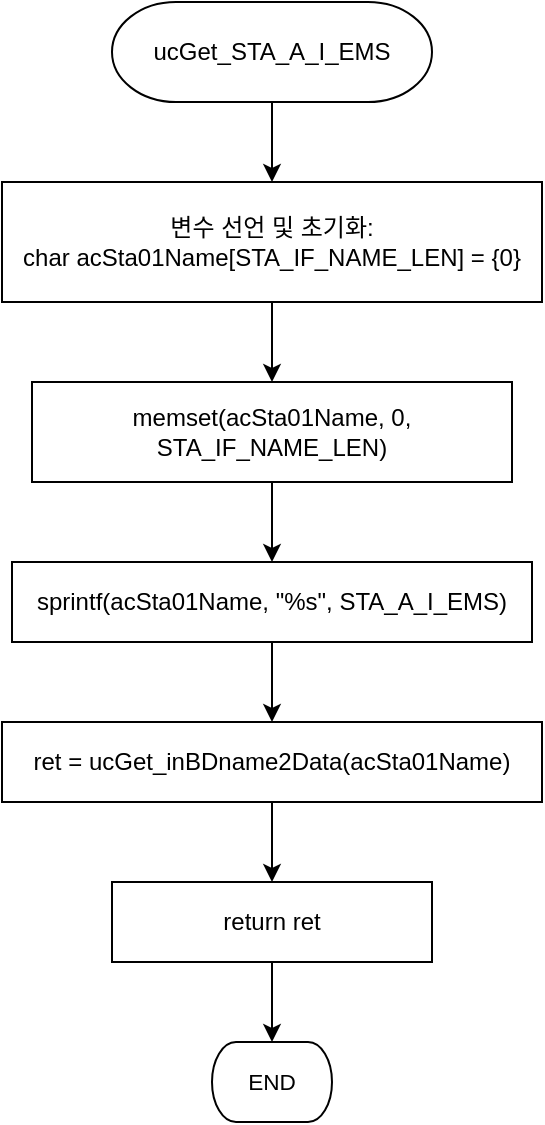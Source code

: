 <mxfile version="20.3.0" type="device" pages="11"><diagram id="EOcrbaLvgn7A-Tknmry-" name="ucGet_STA_A_I_EMS"><mxGraphModel dx="1209" dy="844" grid="1" gridSize="10" guides="1" tooltips="1" connect="1" arrows="1" fold="1" page="1" pageScale="1" pageWidth="827" pageHeight="1169" math="0" shadow="0"><root><mxCell id="0"/><mxCell id="1" parent="0"/><UserObject label="&lt;div style=&quot;&quot;&gt;&lt;font style=&quot;direction: ltr; line-height: 120%; opacity: 1;&quot;&gt;ucGet_STA_A_I_EMS&lt;/font&gt;&lt;/div&gt;" tags="순서도" id="gOgIJ0goNQYS3gtMqenh-1"><mxCell style="verticalAlign=middle;align=center;overflow=width;vsdxID=2;fillColor=#FFFFFF;gradientColor=none;shape=stencil(tVLLDsIgEPwajiQIMfFe638Qu22JCM2Ctv69kK0Rm9qDibeZndkXC1NV6PUATIoQ0V9gNE3smToyKY3rAU1MiKmaqar1CB36m2uIDzo7M7r6e64wUZ4UOUWKB9GdIH4irzWu8B42vRrPScNFXZzN+5mvl3qJXE8mcPRRR+Pdh2Y1dsBTE95a3c0TkBRGgKEIb6wg1/r+ssCXd/vLCgm8z9caa+n6pb48dwrRV1H1Ew==);strokeColor=#000000;spacingTop=-1;spacingBottom=-1;spacingLeft=-1;spacingRight=-1;points=[[0.5,1,0],[0.5,0,0],[0,0.5,0],[1,0.5,0]];labelBackgroundColor=none;rounded=0;html=1;whiteSpace=wrap;strokeWidth=1;fontStyle=0" parent="1" vertex="1"><mxGeometry x="540" y="110" width="160" height="50" as="geometry"/></mxCell></UserObject><mxCell id="gOgIJ0goNQYS3gtMqenh-2" value="변수 선언 및 초기화:&lt;br&gt;char acSta01Name[STA_IF_NAME_LEN] = {0}" style="rounded=0;whiteSpace=wrap;html=1;strokeWidth=1;fontStyle=0;fillColor=none;strokeColor=#000000;" parent="1" vertex="1"><mxGeometry x="485" y="200" width="270" height="60" as="geometry"/></mxCell><mxCell id="gOgIJ0goNQYS3gtMqenh-3" value="memset(acSta01Name, 0, STA_IF_NAME_LEN)" style="rounded=0;whiteSpace=wrap;html=1;strokeWidth=1;fontStyle=0;fillColor=none;strokeColor=#000000;" parent="1" vertex="1"><mxGeometry x="500" y="300" width="240" height="50" as="geometry"/></mxCell><mxCell id="gOgIJ0goNQYS3gtMqenh-4" value="sprintf(acSta01Name, &quot;%s&quot;, STA_A_I_EMS)" style="rounded=0;whiteSpace=wrap;html=1;strokeWidth=1;fontStyle=0;fillColor=none;strokeColor=#000000;" parent="1" vertex="1"><mxGeometry x="490" y="390" width="260" height="40" as="geometry"/></mxCell><mxCell id="gOgIJ0goNQYS3gtMqenh-5" value="ret = ucGet_inBDname2Data(acSta01Name)" style="rounded=0;whiteSpace=wrap;html=1;strokeWidth=1;fontStyle=0;fillColor=none;strokeColor=#000000;" parent="1" vertex="1"><mxGeometry x="485" y="470" width="270" height="40" as="geometry"/></mxCell><mxCell id="gOgIJ0goNQYS3gtMqenh-6" value="return ret" style="rounded=0;whiteSpace=wrap;html=1;strokeWidth=1;fontStyle=0;fillColor=none;strokeColor=#000000;" parent="1" vertex="1"><mxGeometry x="540" y="550" width="160" height="40" as="geometry"/></mxCell><UserObject label="&lt;div style=&quot;font-size: 1px&quot;&gt;&lt;font style=&quot;font-size:11.29px;font-family:Arial;color:#000000;direction:ltr;letter-spacing:0px;line-height:120%;opacity:1&quot;&gt;END&lt;br&gt;&lt;/font&gt;&lt;/div&gt;" tags="순서도" id="gOgIJ0goNQYS3gtMqenh-7"><mxCell style="verticalAlign=middle;align=center;overflow=width;vsdxID=77;fillColor=#FFFFFF;gradientColor=none;shape=stencil(tVLLDsIgEPwajiQIMfFe638Qu22JCM2Ctv69kK0Rm9qDibeZndkXC1NV6PUATIoQ0V9gNE3smToyKY3rAU1MiKmaqar1CB36m2uIDzo7M7r6e64wUZ4UOUWKB9GdIH4irzWu8B42vRrPScNFXZzN+5mvl3qJXE8mcPRRR+Pdh2Y1dsBTE95a3c0TkBRGgKEIb6wg1/r+ssCXd/vLCgm8z9caa+n6pb48dwrRV1H1Ew==);strokeColor=#000000;spacingTop=-1;spacingBottom=-1;spacingLeft=-1;spacingRight=-1;points=[[0.5,1,0],[0.5,0,0],[0,0.5,0],[1,0.5,0]];labelBackgroundColor=none;rounded=0;html=1;whiteSpace=wrap;strokeWidth=1;fontStyle=0" parent="1" vertex="1"><mxGeometry x="590" y="630" width="60" height="40" as="geometry"/></mxCell></UserObject><mxCell id="gOgIJ0goNQYS3gtMqenh-8" value="" style="endArrow=classic;html=1;rounded=0;exitX=0.5;exitY=1;exitDx=0;exitDy=0;exitPerimeter=0;entryX=0.5;entryY=0;entryDx=0;entryDy=0;" parent="1" source="gOgIJ0goNQYS3gtMqenh-1" target="gOgIJ0goNQYS3gtMqenh-2" edge="1"><mxGeometry width="50" height="50" relative="1" as="geometry"><mxPoint x="620" y="180" as="sourcePoint"/><mxPoint x="620" y="200" as="targetPoint"/></mxGeometry></mxCell><mxCell id="gOgIJ0goNQYS3gtMqenh-9" value="" style="endArrow=classic;html=1;rounded=0;exitX=0.5;exitY=1;exitDx=0;exitDy=0;entryX=0.5;entryY=0;entryDx=0;entryDy=0;" parent="1" source="gOgIJ0goNQYS3gtMqenh-2" target="gOgIJ0goNQYS3gtMqenh-3" edge="1"><mxGeometry width="50" height="50" relative="1" as="geometry"><mxPoint x="620" y="270" as="sourcePoint"/><mxPoint x="620" y="300" as="targetPoint"/></mxGeometry></mxCell><mxCell id="gOgIJ0goNQYS3gtMqenh-10" value="" style="endArrow=classic;html=1;rounded=0;exitX=0.5;exitY=1;exitDx=0;exitDy=0;entryX=0.5;entryY=0;entryDx=0;entryDy=0;" parent="1" source="gOgIJ0goNQYS3gtMqenh-3" target="gOgIJ0goNQYS3gtMqenh-4" edge="1"><mxGeometry width="50" height="50" relative="1" as="geometry"><mxPoint x="620" y="370" as="sourcePoint"/><mxPoint x="620" y="400" as="targetPoint"/></mxGeometry></mxCell><mxCell id="gOgIJ0goNQYS3gtMqenh-11" value="" style="endArrow=classic;html=1;rounded=0;exitX=0.5;exitY=1;exitDx=0;exitDy=0;entryX=0.5;entryY=0;entryDx=0;entryDy=0;" parent="1" source="gOgIJ0goNQYS3gtMqenh-4" target="gOgIJ0goNQYS3gtMqenh-5" edge="1"><mxGeometry width="50" height="50" relative="1" as="geometry"><mxPoint x="620" y="470" as="sourcePoint"/><mxPoint x="620" y="500" as="targetPoint"/></mxGeometry></mxCell><mxCell id="gOgIJ0goNQYS3gtMqenh-12" value="" style="endArrow=classic;html=1;rounded=0;exitX=0.5;exitY=1;exitDx=0;exitDy=0;entryX=0.5;entryY=0;entryDx=0;entryDy=0;" parent="1" source="gOgIJ0goNQYS3gtMqenh-5" target="gOgIJ0goNQYS3gtMqenh-6" edge="1"><mxGeometry width="50" height="50" relative="1" as="geometry"><mxPoint x="620" y="570" as="sourcePoint"/><mxPoint x="620" y="600" as="targetPoint"/></mxGeometry></mxCell><mxCell id="gOgIJ0goNQYS3gtMqenh-13" value="" style="endArrow=classic;html=1;rounded=0;exitX=0.5;exitY=1;exitDx=0;exitDy=0;entryX=0.5;entryY=0;entryDx=0;entryDy=0;entryPerimeter=0;" parent="1" source="gOgIJ0goNQYS3gtMqenh-6" target="gOgIJ0goNQYS3gtMqenh-7" edge="1"><mxGeometry width="50" height="50" relative="1" as="geometry"><mxPoint x="620" y="660" as="sourcePoint"/><mxPoint x="620" y="690" as="targetPoint"/></mxGeometry></mxCell></root></mxGraphModel></diagram><diagram id="bwxiwLfuMJ0uUvFLhXYx" name="ucGet_STA_A_I_UPDIR"><mxGraphModel dx="1209" dy="844" grid="1" gridSize="10" guides="1" tooltips="1" connect="1" arrows="1" fold="1" page="1" pageScale="1" pageWidth="827" pageHeight="1169" math="0" shadow="0"><root><mxCell id="0"/><mxCell id="1" parent="0"/><UserObject label="&lt;div style=&quot;&quot;&gt;&lt;font style=&quot;direction: ltr; line-height: 120%; opacity: 1;&quot;&gt;ucGet_STA_A_I_UPDIR&lt;/font&gt;&lt;/div&gt;" tags="순서도" id="Fh0qvan_J6zavpnn3ske-1"><mxCell style="verticalAlign=middle;align=center;overflow=width;vsdxID=2;fillColor=#FFFFFF;gradientColor=none;shape=stencil(tVLLDsIgEPwajiQIMfFe638Qu22JCM2Ctv69kK0Rm9qDibeZndkXC1NV6PUATIoQ0V9gNE3smToyKY3rAU1MiKmaqar1CB36m2uIDzo7M7r6e64wUZ4UOUWKB9GdIH4irzWu8B42vRrPScNFXZzN+5mvl3qJXE8mcPRRR+Pdh2Y1dsBTE95a3c0TkBRGgKEIb6wg1/r+ssCXd/vLCgm8z9caa+n6pb48dwrRV1H1Ew==);strokeColor=#000000;spacingTop=-1;spacingBottom=-1;spacingLeft=-1;spacingRight=-1;points=[[0.5,1,0],[0.5,0,0],[0,0.5,0],[1,0.5,0]];labelBackgroundColor=none;rounded=0;html=1;whiteSpace=wrap;strokeWidth=1;fontStyle=0" vertex="1" parent="1"><mxGeometry x="305" y="280" width="160" height="50" as="geometry"/></mxCell></UserObject><mxCell id="Fh0qvan_J6zavpnn3ske-2" value="변수 선언 및 초기화:&lt;br&gt;char acSta01Name[STA_IF_NAME_LEN] = {0}" style="rounded=0;whiteSpace=wrap;html=1;strokeWidth=1;fontStyle=0;fillColor=none;strokeColor=#000000;" vertex="1" parent="1"><mxGeometry x="250" y="370" width="270" height="60" as="geometry"/></mxCell><mxCell id="Fh0qvan_J6zavpnn3ske-3" value="memset(acSta01Name, 0, STA_IF_NAME_LEN)" style="rounded=0;whiteSpace=wrap;html=1;strokeWidth=1;fontStyle=0;fillColor=none;strokeColor=#000000;" vertex="1" parent="1"><mxGeometry x="265" y="470" width="240" height="50" as="geometry"/></mxCell><mxCell id="Fh0qvan_J6zavpnn3ske-4" value="sprintf(acSta01Name, &quot;%s&quot;, STA_A_I_UPDIR)" style="rounded=0;whiteSpace=wrap;html=1;strokeWidth=1;fontStyle=0;fillColor=none;strokeColor=#000000;" vertex="1" parent="1"><mxGeometry x="255" y="560" width="260" height="40" as="geometry"/></mxCell><mxCell id="Fh0qvan_J6zavpnn3ske-5" value="ret = ucGet_inBDname2Data(acSta01Name)" style="rounded=0;whiteSpace=wrap;html=1;strokeWidth=1;fontStyle=0;fillColor=none;strokeColor=#000000;" vertex="1" parent="1"><mxGeometry x="250" y="640" width="270" height="40" as="geometry"/></mxCell><mxCell id="Fh0qvan_J6zavpnn3ske-6" value="return ret" style="rounded=0;whiteSpace=wrap;html=1;strokeWidth=1;fontStyle=0;fillColor=none;strokeColor=#000000;" vertex="1" parent="1"><mxGeometry x="305" y="720" width="160" height="40" as="geometry"/></mxCell><UserObject label="&lt;div style=&quot;font-size: 1px&quot;&gt;&lt;font style=&quot;font-size:11.29px;font-family:Arial;color:#000000;direction:ltr;letter-spacing:0px;line-height:120%;opacity:1&quot;&gt;END&lt;br&gt;&lt;/font&gt;&lt;/div&gt;" tags="순서도" id="Fh0qvan_J6zavpnn3ske-7"><mxCell style="verticalAlign=middle;align=center;overflow=width;vsdxID=77;fillColor=#FFFFFF;gradientColor=none;shape=stencil(tVLLDsIgEPwajiQIMfFe638Qu22JCM2Ctv69kK0Rm9qDibeZndkXC1NV6PUATIoQ0V9gNE3smToyKY3rAU1MiKmaqar1CB36m2uIDzo7M7r6e64wUZ4UOUWKB9GdIH4irzWu8B42vRrPScNFXZzN+5mvl3qJXE8mcPRRR+Pdh2Y1dsBTE95a3c0TkBRGgKEIb6wg1/r+ssCXd/vLCgm8z9caa+n6pb48dwrRV1H1Ew==);strokeColor=#000000;spacingTop=-1;spacingBottom=-1;spacingLeft=-1;spacingRight=-1;points=[[0.5,1,0],[0.5,0,0],[0,0.5,0],[1,0.5,0]];labelBackgroundColor=none;rounded=0;html=1;whiteSpace=wrap;strokeWidth=1;fontStyle=0" vertex="1" parent="1"><mxGeometry x="355" y="800" width="60" height="40" as="geometry"/></mxCell></UserObject><mxCell id="Fh0qvan_J6zavpnn3ske-8" value="" style="endArrow=classic;html=1;rounded=0;exitX=0.5;exitY=1;exitDx=0;exitDy=0;exitPerimeter=0;entryX=0.5;entryY=0;entryDx=0;entryDy=0;" edge="1" parent="1" source="Fh0qvan_J6zavpnn3ske-1" target="Fh0qvan_J6zavpnn3ske-2"><mxGeometry width="50" height="50" relative="1" as="geometry"><mxPoint x="385" y="350" as="sourcePoint"/><mxPoint x="385" y="370" as="targetPoint"/></mxGeometry></mxCell><mxCell id="Fh0qvan_J6zavpnn3ske-9" value="" style="endArrow=classic;html=1;rounded=0;exitX=0.5;exitY=1;exitDx=0;exitDy=0;entryX=0.5;entryY=0;entryDx=0;entryDy=0;" edge="1" parent="1" source="Fh0qvan_J6zavpnn3ske-2" target="Fh0qvan_J6zavpnn3ske-3"><mxGeometry width="50" height="50" relative="1" as="geometry"><mxPoint x="385" y="440" as="sourcePoint"/><mxPoint x="385" y="470" as="targetPoint"/></mxGeometry></mxCell><mxCell id="Fh0qvan_J6zavpnn3ske-10" value="" style="endArrow=classic;html=1;rounded=0;exitX=0.5;exitY=1;exitDx=0;exitDy=0;entryX=0.5;entryY=0;entryDx=0;entryDy=0;" edge="1" parent="1" source="Fh0qvan_J6zavpnn3ske-3" target="Fh0qvan_J6zavpnn3ske-4"><mxGeometry width="50" height="50" relative="1" as="geometry"><mxPoint x="385" y="540" as="sourcePoint"/><mxPoint x="385" y="570" as="targetPoint"/></mxGeometry></mxCell><mxCell id="Fh0qvan_J6zavpnn3ske-11" value="" style="endArrow=classic;html=1;rounded=0;exitX=0.5;exitY=1;exitDx=0;exitDy=0;entryX=0.5;entryY=0;entryDx=0;entryDy=0;" edge="1" parent="1" source="Fh0qvan_J6zavpnn3ske-4" target="Fh0qvan_J6zavpnn3ske-5"><mxGeometry width="50" height="50" relative="1" as="geometry"><mxPoint x="385" y="640" as="sourcePoint"/><mxPoint x="385" y="670" as="targetPoint"/></mxGeometry></mxCell><mxCell id="Fh0qvan_J6zavpnn3ske-12" value="" style="endArrow=classic;html=1;rounded=0;exitX=0.5;exitY=1;exitDx=0;exitDy=0;entryX=0.5;entryY=0;entryDx=0;entryDy=0;" edge="1" parent="1" source="Fh0qvan_J6zavpnn3ske-5" target="Fh0qvan_J6zavpnn3ske-6"><mxGeometry width="50" height="50" relative="1" as="geometry"><mxPoint x="385" y="740" as="sourcePoint"/><mxPoint x="385" y="770" as="targetPoint"/></mxGeometry></mxCell><mxCell id="Fh0qvan_J6zavpnn3ske-13" value="" style="endArrow=classic;html=1;rounded=0;exitX=0.5;exitY=1;exitDx=0;exitDy=0;entryX=0.5;entryY=0;entryDx=0;entryDy=0;entryPerimeter=0;" edge="1" parent="1" source="Fh0qvan_J6zavpnn3ske-6" target="Fh0qvan_J6zavpnn3ske-7"><mxGeometry width="50" height="50" relative="1" as="geometry"><mxPoint x="385" y="830" as="sourcePoint"/><mxPoint x="385" y="860" as="targetPoint"/></mxGeometry></mxCell></root></mxGraphModel></diagram><diagram id="a7QAFvlOMSSQobu_oBpf" name="ucGet_STA_A_I_A_YY"><mxGraphModel dx="1209" dy="844" grid="1" gridSize="10" guides="1" tooltips="1" connect="1" arrows="1" fold="1" page="1" pageScale="1" pageWidth="827" pageHeight="1169" math="0" shadow="0"><root><mxCell id="0"/><mxCell id="1" parent="0"/><UserObject label="&lt;div style=&quot;&quot;&gt;&lt;font style=&quot;direction: ltr; line-height: 120%; opacity: 1;&quot;&gt;ucGet_STA_A_I_A_YY&lt;/font&gt;&lt;/div&gt;" tags="순서도" id="4NGmtUhFEXFupoU3piOa-1"><mxCell style="verticalAlign=middle;align=center;overflow=width;vsdxID=2;fillColor=#FFFFFF;gradientColor=none;shape=stencil(tVLLDsIgEPwajiQIMfFe638Qu22JCM2Ctv69kK0Rm9qDibeZndkXC1NV6PUATIoQ0V9gNE3smToyKY3rAU1MiKmaqar1CB36m2uIDzo7M7r6e64wUZ4UOUWKB9GdIH4irzWu8B42vRrPScNFXZzN+5mvl3qJXE8mcPRRR+Pdh2Y1dsBTE95a3c0TkBRGgKEIb6wg1/r+ssCXd/vLCgm8z9caa+n6pb48dwrRV1H1Ew==);strokeColor=#000000;spacingTop=-1;spacingBottom=-1;spacingLeft=-1;spacingRight=-1;points=[[0.5,1,0],[0.5,0,0],[0,0.5,0],[1,0.5,0]];labelBackgroundColor=none;rounded=0;html=1;whiteSpace=wrap;strokeWidth=1;fontStyle=0" vertex="1" parent="1"><mxGeometry x="325" y="370" width="160" height="50" as="geometry"/></mxCell></UserObject><mxCell id="4NGmtUhFEXFupoU3piOa-2" value="변수 선언 및 초기화:&lt;br&gt;char acSta01Name[STA_IF_NAME_LEN] = {0}" style="rounded=0;whiteSpace=wrap;html=1;strokeWidth=1;fontStyle=0;fillColor=none;strokeColor=#000000;" vertex="1" parent="1"><mxGeometry x="270" y="460" width="270" height="60" as="geometry"/></mxCell><mxCell id="4NGmtUhFEXFupoU3piOa-3" value="memset(acSta01Name, 0, STA_IF_NAME_LEN)" style="rounded=0;whiteSpace=wrap;html=1;strokeWidth=1;fontStyle=0;fillColor=none;strokeColor=#000000;" vertex="1" parent="1"><mxGeometry x="285" y="560" width="240" height="50" as="geometry"/></mxCell><mxCell id="4NGmtUhFEXFupoU3piOa-4" value="sprintf(acSta01Name, &quot;%s&quot;, STA_A_I_A_YY)" style="rounded=0;whiteSpace=wrap;html=1;strokeWidth=1;fontStyle=0;fillColor=none;strokeColor=#000000;" vertex="1" parent="1"><mxGeometry x="275" y="650" width="260" height="40" as="geometry"/></mxCell><mxCell id="4NGmtUhFEXFupoU3piOa-5" value="ret = ucGet_inBDname2Data(acSta01Name)" style="rounded=0;whiteSpace=wrap;html=1;strokeWidth=1;fontStyle=0;fillColor=none;strokeColor=#000000;" vertex="1" parent="1"><mxGeometry x="270" y="730" width="270" height="40" as="geometry"/></mxCell><mxCell id="4NGmtUhFEXFupoU3piOa-6" value="return ret" style="rounded=0;whiteSpace=wrap;html=1;strokeWidth=1;fontStyle=0;fillColor=none;strokeColor=#000000;" vertex="1" parent="1"><mxGeometry x="325" y="810" width="160" height="40" as="geometry"/></mxCell><UserObject label="&lt;div style=&quot;font-size: 1px&quot;&gt;&lt;font style=&quot;font-size:11.29px;font-family:Arial;color:#000000;direction:ltr;letter-spacing:0px;line-height:120%;opacity:1&quot;&gt;END&lt;br&gt;&lt;/font&gt;&lt;/div&gt;" tags="순서도" id="4NGmtUhFEXFupoU3piOa-7"><mxCell style="verticalAlign=middle;align=center;overflow=width;vsdxID=77;fillColor=#FFFFFF;gradientColor=none;shape=stencil(tVLLDsIgEPwajiQIMfFe638Qu22JCM2Ctv69kK0Rm9qDibeZndkXC1NV6PUATIoQ0V9gNE3smToyKY3rAU1MiKmaqar1CB36m2uIDzo7M7r6e64wUZ4UOUWKB9GdIH4irzWu8B42vRrPScNFXZzN+5mvl3qJXE8mcPRRR+Pdh2Y1dsBTE95a3c0TkBRGgKEIb6wg1/r+ssCXd/vLCgm8z9caa+n6pb48dwrRV1H1Ew==);strokeColor=#000000;spacingTop=-1;spacingBottom=-1;spacingLeft=-1;spacingRight=-1;points=[[0.5,1,0],[0.5,0,0],[0,0.5,0],[1,0.5,0]];labelBackgroundColor=none;rounded=0;html=1;whiteSpace=wrap;strokeWidth=1;fontStyle=0" vertex="1" parent="1"><mxGeometry x="375" y="890" width="60" height="40" as="geometry"/></mxCell></UserObject><mxCell id="4NGmtUhFEXFupoU3piOa-8" value="" style="endArrow=classic;html=1;rounded=0;exitX=0.5;exitY=1;exitDx=0;exitDy=0;exitPerimeter=0;entryX=0.5;entryY=0;entryDx=0;entryDy=0;" edge="1" parent="1" source="4NGmtUhFEXFupoU3piOa-1" target="4NGmtUhFEXFupoU3piOa-2"><mxGeometry width="50" height="50" relative="1" as="geometry"><mxPoint x="405" y="440" as="sourcePoint"/><mxPoint x="405" y="460" as="targetPoint"/></mxGeometry></mxCell><mxCell id="4NGmtUhFEXFupoU3piOa-9" value="" style="endArrow=classic;html=1;rounded=0;exitX=0.5;exitY=1;exitDx=0;exitDy=0;entryX=0.5;entryY=0;entryDx=0;entryDy=0;" edge="1" parent="1" source="4NGmtUhFEXFupoU3piOa-2" target="4NGmtUhFEXFupoU3piOa-3"><mxGeometry width="50" height="50" relative="1" as="geometry"><mxPoint x="405" y="530" as="sourcePoint"/><mxPoint x="405" y="560" as="targetPoint"/></mxGeometry></mxCell><mxCell id="4NGmtUhFEXFupoU3piOa-10" value="" style="endArrow=classic;html=1;rounded=0;exitX=0.5;exitY=1;exitDx=0;exitDy=0;entryX=0.5;entryY=0;entryDx=0;entryDy=0;" edge="1" parent="1" source="4NGmtUhFEXFupoU3piOa-3" target="4NGmtUhFEXFupoU3piOa-4"><mxGeometry width="50" height="50" relative="1" as="geometry"><mxPoint x="405" y="630" as="sourcePoint"/><mxPoint x="405" y="660" as="targetPoint"/></mxGeometry></mxCell><mxCell id="4NGmtUhFEXFupoU3piOa-11" value="" style="endArrow=classic;html=1;rounded=0;exitX=0.5;exitY=1;exitDx=0;exitDy=0;entryX=0.5;entryY=0;entryDx=0;entryDy=0;" edge="1" parent="1" source="4NGmtUhFEXFupoU3piOa-4" target="4NGmtUhFEXFupoU3piOa-5"><mxGeometry width="50" height="50" relative="1" as="geometry"><mxPoint x="405" y="730" as="sourcePoint"/><mxPoint x="405" y="760" as="targetPoint"/></mxGeometry></mxCell><mxCell id="4NGmtUhFEXFupoU3piOa-12" value="" style="endArrow=classic;html=1;rounded=0;exitX=0.5;exitY=1;exitDx=0;exitDy=0;entryX=0.5;entryY=0;entryDx=0;entryDy=0;" edge="1" parent="1" source="4NGmtUhFEXFupoU3piOa-5" target="4NGmtUhFEXFupoU3piOa-6"><mxGeometry width="50" height="50" relative="1" as="geometry"><mxPoint x="405" y="830" as="sourcePoint"/><mxPoint x="405" y="860" as="targetPoint"/></mxGeometry></mxCell><mxCell id="4NGmtUhFEXFupoU3piOa-13" value="" style="endArrow=classic;html=1;rounded=0;exitX=0.5;exitY=1;exitDx=0;exitDy=0;entryX=0.5;entryY=0;entryDx=0;entryDy=0;entryPerimeter=0;" edge="1" parent="1" source="4NGmtUhFEXFupoU3piOa-6" target="4NGmtUhFEXFupoU3piOa-7"><mxGeometry width="50" height="50" relative="1" as="geometry"><mxPoint x="405" y="920" as="sourcePoint"/><mxPoint x="405" y="950" as="targetPoint"/></mxGeometry></mxCell></root></mxGraphModel></diagram><diagram id="9lSuyzlzQujDcI2yHQs5" name="ucGet_STA_A_I_A_Y"><mxGraphModel dx="1209" dy="844" grid="1" gridSize="10" guides="1" tooltips="1" connect="1" arrows="1" fold="1" page="1" pageScale="1" pageWidth="827" pageHeight="1169" math="0" shadow="0"><root><mxCell id="0"/><mxCell id="1" parent="0"/><UserObject label="&lt;div style=&quot;&quot;&gt;&lt;font style=&quot;direction: ltr; line-height: 120%; opacity: 1;&quot;&gt;ucGet_STA_A_I_A_Y&lt;/font&gt;&lt;/div&gt;" tags="순서도" id="ovEqAGTWXHkARCf8WP0u-1"><mxCell style="verticalAlign=middle;align=center;overflow=width;vsdxID=2;fillColor=#FFFFFF;gradientColor=none;shape=stencil(tVLLDsIgEPwajiQIMfFe638Qu22JCM2Ctv69kK0Rm9qDibeZndkXC1NV6PUATIoQ0V9gNE3smToyKY3rAU1MiKmaqar1CB36m2uIDzo7M7r6e64wUZ4UOUWKB9GdIH4irzWu8B42vRrPScNFXZzN+5mvl3qJXE8mcPRRR+Pdh2Y1dsBTE95a3c0TkBRGgKEIb6wg1/r+ssCXd/vLCgm8z9caa+n6pb48dwrRV1H1Ew==);strokeColor=#000000;spacingTop=-1;spacingBottom=-1;spacingLeft=-1;spacingRight=-1;points=[[0.5,1,0],[0.5,0,0],[0,0.5,0],[1,0.5,0]];labelBackgroundColor=none;rounded=0;html=1;whiteSpace=wrap;strokeWidth=1;fontStyle=0" vertex="1" parent="1"><mxGeometry x="395" y="370" width="160" height="50" as="geometry"/></mxCell></UserObject><mxCell id="ovEqAGTWXHkARCf8WP0u-2" value="변수 선언 및 초기화:&lt;br&gt;char acSta01Name[STA_IF_NAME_LEN] = {0}" style="rounded=0;whiteSpace=wrap;html=1;strokeWidth=1;fontStyle=0;fillColor=none;strokeColor=#000000;" vertex="1" parent="1"><mxGeometry x="340" y="460" width="270" height="60" as="geometry"/></mxCell><mxCell id="ovEqAGTWXHkARCf8WP0u-3" value="memset(acSta01Name, 0, STA_IF_NAME_LEN)" style="rounded=0;whiteSpace=wrap;html=1;strokeWidth=1;fontStyle=0;fillColor=none;strokeColor=#000000;" vertex="1" parent="1"><mxGeometry x="355" y="560" width="240" height="50" as="geometry"/></mxCell><mxCell id="ovEqAGTWXHkARCf8WP0u-4" value="sprintf(acSta01Name, &quot;%s&quot;, STA_A_I_A_Y)" style="rounded=0;whiteSpace=wrap;html=1;strokeWidth=1;fontStyle=0;fillColor=none;strokeColor=#000000;" vertex="1" parent="1"><mxGeometry x="345" y="650" width="260" height="40" as="geometry"/></mxCell><mxCell id="ovEqAGTWXHkARCf8WP0u-5" value="ret = ucGet_inBDname2Data(acSta01Name)" style="rounded=0;whiteSpace=wrap;html=1;strokeWidth=1;fontStyle=0;fillColor=none;strokeColor=#000000;" vertex="1" parent="1"><mxGeometry x="340" y="730" width="270" height="40" as="geometry"/></mxCell><mxCell id="ovEqAGTWXHkARCf8WP0u-6" value="return ret" style="rounded=0;whiteSpace=wrap;html=1;strokeWidth=1;fontStyle=0;fillColor=none;strokeColor=#000000;" vertex="1" parent="1"><mxGeometry x="395" y="810" width="160" height="40" as="geometry"/></mxCell><UserObject label="&lt;div style=&quot;font-size: 1px&quot;&gt;&lt;font style=&quot;font-size:11.29px;font-family:Arial;color:#000000;direction:ltr;letter-spacing:0px;line-height:120%;opacity:1&quot;&gt;END&lt;br&gt;&lt;/font&gt;&lt;/div&gt;" tags="순서도" id="ovEqAGTWXHkARCf8WP0u-7"><mxCell style="verticalAlign=middle;align=center;overflow=width;vsdxID=77;fillColor=#FFFFFF;gradientColor=none;shape=stencil(tVLLDsIgEPwajiQIMfFe638Qu22JCM2Ctv69kK0Rm9qDibeZndkXC1NV6PUATIoQ0V9gNE3smToyKY3rAU1MiKmaqar1CB36m2uIDzo7M7r6e64wUZ4UOUWKB9GdIH4irzWu8B42vRrPScNFXZzN+5mvl3qJXE8mcPRRR+Pdh2Y1dsBTE95a3c0TkBRGgKEIb6wg1/r+ssCXd/vLCgm8z9caa+n6pb48dwrRV1H1Ew==);strokeColor=#000000;spacingTop=-1;spacingBottom=-1;spacingLeft=-1;spacingRight=-1;points=[[0.5,1,0],[0.5,0,0],[0,0.5,0],[1,0.5,0]];labelBackgroundColor=none;rounded=0;html=1;whiteSpace=wrap;strokeWidth=1;fontStyle=0" vertex="1" parent="1"><mxGeometry x="445" y="890" width="60" height="40" as="geometry"/></mxCell></UserObject><mxCell id="ovEqAGTWXHkARCf8WP0u-8" value="" style="endArrow=classic;html=1;rounded=0;exitX=0.5;exitY=1;exitDx=0;exitDy=0;exitPerimeter=0;entryX=0.5;entryY=0;entryDx=0;entryDy=0;" edge="1" parent="1" source="ovEqAGTWXHkARCf8WP0u-1" target="ovEqAGTWXHkARCf8WP0u-2"><mxGeometry width="50" height="50" relative="1" as="geometry"><mxPoint x="475" y="440" as="sourcePoint"/><mxPoint x="475" y="460" as="targetPoint"/></mxGeometry></mxCell><mxCell id="ovEqAGTWXHkARCf8WP0u-9" value="" style="endArrow=classic;html=1;rounded=0;exitX=0.5;exitY=1;exitDx=0;exitDy=0;entryX=0.5;entryY=0;entryDx=0;entryDy=0;" edge="1" parent="1" source="ovEqAGTWXHkARCf8WP0u-2" target="ovEqAGTWXHkARCf8WP0u-3"><mxGeometry width="50" height="50" relative="1" as="geometry"><mxPoint x="475" y="530" as="sourcePoint"/><mxPoint x="475" y="560" as="targetPoint"/></mxGeometry></mxCell><mxCell id="ovEqAGTWXHkARCf8WP0u-10" value="" style="endArrow=classic;html=1;rounded=0;exitX=0.5;exitY=1;exitDx=0;exitDy=0;entryX=0.5;entryY=0;entryDx=0;entryDy=0;" edge="1" parent="1" source="ovEqAGTWXHkARCf8WP0u-3" target="ovEqAGTWXHkARCf8WP0u-4"><mxGeometry width="50" height="50" relative="1" as="geometry"><mxPoint x="475" y="630" as="sourcePoint"/><mxPoint x="475" y="660" as="targetPoint"/></mxGeometry></mxCell><mxCell id="ovEqAGTWXHkARCf8WP0u-11" value="" style="endArrow=classic;html=1;rounded=0;exitX=0.5;exitY=1;exitDx=0;exitDy=0;entryX=0.5;entryY=0;entryDx=0;entryDy=0;" edge="1" parent="1" source="ovEqAGTWXHkARCf8WP0u-4" target="ovEqAGTWXHkARCf8WP0u-5"><mxGeometry width="50" height="50" relative="1" as="geometry"><mxPoint x="475" y="730" as="sourcePoint"/><mxPoint x="475" y="760" as="targetPoint"/></mxGeometry></mxCell><mxCell id="ovEqAGTWXHkARCf8WP0u-12" value="" style="endArrow=classic;html=1;rounded=0;exitX=0.5;exitY=1;exitDx=0;exitDy=0;entryX=0.5;entryY=0;entryDx=0;entryDy=0;" edge="1" parent="1" source="ovEqAGTWXHkARCf8WP0u-5" target="ovEqAGTWXHkARCf8WP0u-6"><mxGeometry width="50" height="50" relative="1" as="geometry"><mxPoint x="475" y="830" as="sourcePoint"/><mxPoint x="475" y="860" as="targetPoint"/></mxGeometry></mxCell><mxCell id="ovEqAGTWXHkARCf8WP0u-13" value="" style="endArrow=classic;html=1;rounded=0;exitX=0.5;exitY=1;exitDx=0;exitDy=0;entryX=0.5;entryY=0;entryDx=0;entryDy=0;entryPerimeter=0;" edge="1" parent="1" source="ovEqAGTWXHkARCf8WP0u-6" target="ovEqAGTWXHkARCf8WP0u-7"><mxGeometry width="50" height="50" relative="1" as="geometry"><mxPoint x="475" y="920" as="sourcePoint"/><mxPoint x="475" y="950" as="targetPoint"/></mxGeometry></mxCell></root></mxGraphModel></diagram><diagram id="2jaAGP5y4W-Sr1CGYukK" name="ucGet_STA_A_I_A_YG_G"><mxGraphModel dx="1209" dy="844" grid="1" gridSize="10" guides="1" tooltips="1" connect="1" arrows="1" fold="1" page="1" pageScale="1" pageWidth="827" pageHeight="1169" math="0" shadow="0"><root><mxCell id="0"/><mxCell id="1" parent="0"/><UserObject label="&lt;div style=&quot;&quot;&gt;&lt;font style=&quot;direction: ltr; line-height: 120%; opacity: 1;&quot;&gt;ucGet_STA_A_I_A_YG_G&lt;/font&gt;&lt;/div&gt;" tags="순서도" id="2lSQ7WjcJgcbHy7qVvHA-1"><mxCell style="verticalAlign=middle;align=center;overflow=width;vsdxID=2;fillColor=#FFFFFF;gradientColor=none;shape=stencil(tVLLDsIgEPwajiQIMfFe638Qu22JCM2Ctv69kK0Rm9qDibeZndkXC1NV6PUATIoQ0V9gNE3smToyKY3rAU1MiKmaqar1CB36m2uIDzo7M7r6e64wUZ4UOUWKB9GdIH4irzWu8B42vRrPScNFXZzN+5mvl3qJXE8mcPRRR+Pdh2Y1dsBTE95a3c0TkBRGgKEIb6wg1/r+ssCXd/vLCgm8z9caa+n6pb48dwrRV1H1Ew==);strokeColor=#000000;spacingTop=-1;spacingBottom=-1;spacingLeft=-1;spacingRight=-1;points=[[0.5,1,0],[0.5,0,0],[0,0.5,0],[1,0.5,0]];labelBackgroundColor=none;rounded=0;html=1;whiteSpace=wrap;strokeWidth=1;fontStyle=0" vertex="1" parent="1"><mxGeometry x="465" y="300" width="160" height="50" as="geometry"/></mxCell></UserObject><mxCell id="2lSQ7WjcJgcbHy7qVvHA-2" value="변수 선언 및 초기화:&lt;br&gt;char acSta01Name[STA_IF_NAME_LEN] = {0}" style="rounded=0;whiteSpace=wrap;html=1;strokeWidth=1;fontStyle=0;fillColor=none;strokeColor=#000000;" vertex="1" parent="1"><mxGeometry x="410" y="390" width="270" height="60" as="geometry"/></mxCell><mxCell id="2lSQ7WjcJgcbHy7qVvHA-3" value="memset(acSta01Name, 0, STA_IF_NAME_LEN)" style="rounded=0;whiteSpace=wrap;html=1;strokeWidth=1;fontStyle=0;fillColor=none;strokeColor=#000000;" vertex="1" parent="1"><mxGeometry x="425" y="490" width="240" height="50" as="geometry"/></mxCell><mxCell id="2lSQ7WjcJgcbHy7qVvHA-4" value="sprintf(acSta01Name, &quot;%s&quot;, STA_A_I_A_YG_G)" style="rounded=0;whiteSpace=wrap;html=1;strokeWidth=1;fontStyle=0;fillColor=none;strokeColor=#000000;" vertex="1" parent="1"><mxGeometry x="410" y="580" width="270" height="40" as="geometry"/></mxCell><mxCell id="2lSQ7WjcJgcbHy7qVvHA-5" value="ret = ucGet_inBDname2Data(acSta01Name)" style="rounded=0;whiteSpace=wrap;html=1;strokeWidth=1;fontStyle=0;fillColor=none;strokeColor=#000000;" vertex="1" parent="1"><mxGeometry x="410" y="660" width="270" height="40" as="geometry"/></mxCell><mxCell id="2lSQ7WjcJgcbHy7qVvHA-6" value="return ret" style="rounded=0;whiteSpace=wrap;html=1;strokeWidth=1;fontStyle=0;fillColor=none;strokeColor=#000000;" vertex="1" parent="1"><mxGeometry x="465" y="740" width="160" height="40" as="geometry"/></mxCell><UserObject label="&lt;div style=&quot;font-size: 1px&quot;&gt;&lt;font style=&quot;font-size:11.29px;font-family:Arial;color:#000000;direction:ltr;letter-spacing:0px;line-height:120%;opacity:1&quot;&gt;END&lt;br&gt;&lt;/font&gt;&lt;/div&gt;" tags="순서도" id="2lSQ7WjcJgcbHy7qVvHA-7"><mxCell style="verticalAlign=middle;align=center;overflow=width;vsdxID=77;fillColor=#FFFFFF;gradientColor=none;shape=stencil(tVLLDsIgEPwajiQIMfFe638Qu22JCM2Ctv69kK0Rm9qDibeZndkXC1NV6PUATIoQ0V9gNE3smToyKY3rAU1MiKmaqar1CB36m2uIDzo7M7r6e64wUZ4UOUWKB9GdIH4irzWu8B42vRrPScNFXZzN+5mvl3qJXE8mcPRRR+Pdh2Y1dsBTE95a3c0TkBRGgKEIb6wg1/r+ssCXd/vLCgm8z9caa+n6pb48dwrRV1H1Ew==);strokeColor=#000000;spacingTop=-1;spacingBottom=-1;spacingLeft=-1;spacingRight=-1;points=[[0.5,1,0],[0.5,0,0],[0,0.5,0],[1,0.5,0]];labelBackgroundColor=none;rounded=0;html=1;whiteSpace=wrap;strokeWidth=1;fontStyle=0" vertex="1" parent="1"><mxGeometry x="515" y="820" width="60" height="40" as="geometry"/></mxCell></UserObject><mxCell id="2lSQ7WjcJgcbHy7qVvHA-8" value="" style="endArrow=classic;html=1;rounded=0;exitX=0.5;exitY=1;exitDx=0;exitDy=0;exitPerimeter=0;entryX=0.5;entryY=0;entryDx=0;entryDy=0;" edge="1" parent="1" source="2lSQ7WjcJgcbHy7qVvHA-1" target="2lSQ7WjcJgcbHy7qVvHA-2"><mxGeometry width="50" height="50" relative="1" as="geometry"><mxPoint x="545" y="370" as="sourcePoint"/><mxPoint x="545" y="390" as="targetPoint"/></mxGeometry></mxCell><mxCell id="2lSQ7WjcJgcbHy7qVvHA-9" value="" style="endArrow=classic;html=1;rounded=0;exitX=0.5;exitY=1;exitDx=0;exitDy=0;entryX=0.5;entryY=0;entryDx=0;entryDy=0;" edge="1" parent="1" source="2lSQ7WjcJgcbHy7qVvHA-2" target="2lSQ7WjcJgcbHy7qVvHA-3"><mxGeometry width="50" height="50" relative="1" as="geometry"><mxPoint x="545" y="460" as="sourcePoint"/><mxPoint x="545" y="490" as="targetPoint"/></mxGeometry></mxCell><mxCell id="2lSQ7WjcJgcbHy7qVvHA-10" value="" style="endArrow=classic;html=1;rounded=0;exitX=0.5;exitY=1;exitDx=0;exitDy=0;entryX=0.5;entryY=0;entryDx=0;entryDy=0;" edge="1" parent="1" source="2lSQ7WjcJgcbHy7qVvHA-3" target="2lSQ7WjcJgcbHy7qVvHA-4"><mxGeometry width="50" height="50" relative="1" as="geometry"><mxPoint x="545" y="560" as="sourcePoint"/><mxPoint x="545" y="590" as="targetPoint"/></mxGeometry></mxCell><mxCell id="2lSQ7WjcJgcbHy7qVvHA-11" value="" style="endArrow=classic;html=1;rounded=0;exitX=0.5;exitY=1;exitDx=0;exitDy=0;entryX=0.5;entryY=0;entryDx=0;entryDy=0;" edge="1" parent="1" source="2lSQ7WjcJgcbHy7qVvHA-4" target="2lSQ7WjcJgcbHy7qVvHA-5"><mxGeometry width="50" height="50" relative="1" as="geometry"><mxPoint x="545" y="660" as="sourcePoint"/><mxPoint x="545" y="690" as="targetPoint"/></mxGeometry></mxCell><mxCell id="2lSQ7WjcJgcbHy7qVvHA-12" value="" style="endArrow=classic;html=1;rounded=0;exitX=0.5;exitY=1;exitDx=0;exitDy=0;entryX=0.5;entryY=0;entryDx=0;entryDy=0;" edge="1" parent="1" source="2lSQ7WjcJgcbHy7qVvHA-5" target="2lSQ7WjcJgcbHy7qVvHA-6"><mxGeometry width="50" height="50" relative="1" as="geometry"><mxPoint x="545" y="760" as="sourcePoint"/><mxPoint x="545" y="790" as="targetPoint"/></mxGeometry></mxCell><mxCell id="2lSQ7WjcJgcbHy7qVvHA-13" value="" style="endArrow=classic;html=1;rounded=0;exitX=0.5;exitY=1;exitDx=0;exitDy=0;entryX=0.5;entryY=0;entryDx=0;entryDy=0;entryPerimeter=0;" edge="1" parent="1" source="2lSQ7WjcJgcbHy7qVvHA-6" target="2lSQ7WjcJgcbHy7qVvHA-7"><mxGeometry width="50" height="50" relative="1" as="geometry"><mxPoint x="545" y="850" as="sourcePoint"/><mxPoint x="545" y="880" as="targetPoint"/></mxGeometry></mxCell></root></mxGraphModel></diagram><diagram id="6kah87EPkMcMH28ovOHk" name="ucGet_STA_A_I_2BT"><mxGraphModel dx="1209" dy="844" grid="1" gridSize="10" guides="1" tooltips="1" connect="1" arrows="1" fold="1" page="1" pageScale="1" pageWidth="827" pageHeight="1169" math="0" shadow="0"><root><mxCell id="0"/><mxCell id="1" parent="0"/><UserObject label="&lt;div style=&quot;&quot;&gt;&lt;font style=&quot;direction: ltr; line-height: 120%; opacity: 1;&quot;&gt;ucGet_STA_A_I_2BT&lt;/font&gt;&lt;/div&gt;" tags="순서도" id="3w_AtQN2ETk-HE0iFDks-1"><mxCell style="verticalAlign=middle;align=center;overflow=width;vsdxID=2;fillColor=#FFFFFF;gradientColor=none;shape=stencil(tVLLDsIgEPwajiQIMfFe638Qu22JCM2Ctv69kK0Rm9qDibeZndkXC1NV6PUATIoQ0V9gNE3smToyKY3rAU1MiKmaqar1CB36m2uIDzo7M7r6e64wUZ4UOUWKB9GdIH4irzWu8B42vRrPScNFXZzN+5mvl3qJXE8mcPRRR+Pdh2Y1dsBTE95a3c0TkBRGgKEIb6wg1/r+ssCXd/vLCgm8z9caa+n6pb48dwrRV1H1Ew==);strokeColor=#000000;spacingTop=-1;spacingBottom=-1;spacingLeft=-1;spacingRight=-1;points=[[0.5,1,0],[0.5,0,0],[0,0.5,0],[1,0.5,0]];labelBackgroundColor=none;rounded=0;html=1;whiteSpace=wrap;strokeWidth=1;fontStyle=0" vertex="1" parent="1"><mxGeometry x="495" y="270" width="160" height="50" as="geometry"/></mxCell></UserObject><mxCell id="3w_AtQN2ETk-HE0iFDks-2" value="변수 선언 및 초기화:&lt;br&gt;char acSta01Name[STA_IF_NAME_LEN] = {0}" style="rounded=0;whiteSpace=wrap;html=1;strokeWidth=1;fontStyle=0;fillColor=none;strokeColor=#000000;" vertex="1" parent="1"><mxGeometry x="440" y="360" width="270" height="60" as="geometry"/></mxCell><mxCell id="3w_AtQN2ETk-HE0iFDks-3" value="memset(acSta01Name, 0, STA_IF_NAME_LEN)" style="rounded=0;whiteSpace=wrap;html=1;strokeWidth=1;fontStyle=0;fillColor=none;strokeColor=#000000;" vertex="1" parent="1"><mxGeometry x="455" y="460" width="240" height="50" as="geometry"/></mxCell><mxCell id="3w_AtQN2ETk-HE0iFDks-4" value="sprintf(acSta01Name, &quot;%s&quot;, STA_A_I_2BT)" style="rounded=0;whiteSpace=wrap;html=1;strokeWidth=1;fontStyle=0;fillColor=none;strokeColor=#000000;" vertex="1" parent="1"><mxGeometry x="440" y="550" width="270" height="40" as="geometry"/></mxCell><mxCell id="3w_AtQN2ETk-HE0iFDks-5" value="ret = ucGet_inBDname2Data(acSta01Name)" style="rounded=0;whiteSpace=wrap;html=1;strokeWidth=1;fontStyle=0;fillColor=none;strokeColor=#000000;" vertex="1" parent="1"><mxGeometry x="440" y="630" width="270" height="40" as="geometry"/></mxCell><mxCell id="3w_AtQN2ETk-HE0iFDks-6" value="return ret" style="rounded=0;whiteSpace=wrap;html=1;strokeWidth=1;fontStyle=0;fillColor=none;strokeColor=#000000;" vertex="1" parent="1"><mxGeometry x="495" y="710" width="160" height="40" as="geometry"/></mxCell><UserObject label="&lt;div style=&quot;font-size: 1px&quot;&gt;&lt;font style=&quot;font-size:11.29px;font-family:Arial;color:#000000;direction:ltr;letter-spacing:0px;line-height:120%;opacity:1&quot;&gt;END&lt;br&gt;&lt;/font&gt;&lt;/div&gt;" tags="순서도" id="3w_AtQN2ETk-HE0iFDks-7"><mxCell style="verticalAlign=middle;align=center;overflow=width;vsdxID=77;fillColor=#FFFFFF;gradientColor=none;shape=stencil(tVLLDsIgEPwajiQIMfFe638Qu22JCM2Ctv69kK0Rm9qDibeZndkXC1NV6PUATIoQ0V9gNE3smToyKY3rAU1MiKmaqar1CB36m2uIDzo7M7r6e64wUZ4UOUWKB9GdIH4irzWu8B42vRrPScNFXZzN+5mvl3qJXE8mcPRRR+Pdh2Y1dsBTE95a3c0TkBRGgKEIb6wg1/r+ssCXd/vLCgm8z9caa+n6pb48dwrRV1H1Ew==);strokeColor=#000000;spacingTop=-1;spacingBottom=-1;spacingLeft=-1;spacingRight=-1;points=[[0.5,1,0],[0.5,0,0],[0,0.5,0],[1,0.5,0]];labelBackgroundColor=none;rounded=0;html=1;whiteSpace=wrap;strokeWidth=1;fontStyle=0" vertex="1" parent="1"><mxGeometry x="545" y="790" width="60" height="40" as="geometry"/></mxCell></UserObject><mxCell id="3w_AtQN2ETk-HE0iFDks-8" value="" style="endArrow=classic;html=1;rounded=0;exitX=0.5;exitY=1;exitDx=0;exitDy=0;exitPerimeter=0;entryX=0.5;entryY=0;entryDx=0;entryDy=0;" edge="1" parent="1" source="3w_AtQN2ETk-HE0iFDks-1" target="3w_AtQN2ETk-HE0iFDks-2"><mxGeometry width="50" height="50" relative="1" as="geometry"><mxPoint x="575" y="340" as="sourcePoint"/><mxPoint x="575" y="360" as="targetPoint"/></mxGeometry></mxCell><mxCell id="3w_AtQN2ETk-HE0iFDks-9" value="" style="endArrow=classic;html=1;rounded=0;exitX=0.5;exitY=1;exitDx=0;exitDy=0;entryX=0.5;entryY=0;entryDx=0;entryDy=0;" edge="1" parent="1" source="3w_AtQN2ETk-HE0iFDks-2" target="3w_AtQN2ETk-HE0iFDks-3"><mxGeometry width="50" height="50" relative="1" as="geometry"><mxPoint x="575" y="430" as="sourcePoint"/><mxPoint x="575" y="460" as="targetPoint"/></mxGeometry></mxCell><mxCell id="3w_AtQN2ETk-HE0iFDks-10" value="" style="endArrow=classic;html=1;rounded=0;exitX=0.5;exitY=1;exitDx=0;exitDy=0;entryX=0.5;entryY=0;entryDx=0;entryDy=0;" edge="1" parent="1" source="3w_AtQN2ETk-HE0iFDks-3" target="3w_AtQN2ETk-HE0iFDks-4"><mxGeometry width="50" height="50" relative="1" as="geometry"><mxPoint x="575" y="530" as="sourcePoint"/><mxPoint x="575" y="560" as="targetPoint"/></mxGeometry></mxCell><mxCell id="3w_AtQN2ETk-HE0iFDks-11" value="" style="endArrow=classic;html=1;rounded=0;exitX=0.5;exitY=1;exitDx=0;exitDy=0;entryX=0.5;entryY=0;entryDx=0;entryDy=0;" edge="1" parent="1" source="3w_AtQN2ETk-HE0iFDks-4" target="3w_AtQN2ETk-HE0iFDks-5"><mxGeometry width="50" height="50" relative="1" as="geometry"><mxPoint x="575" y="630" as="sourcePoint"/><mxPoint x="575" y="660" as="targetPoint"/></mxGeometry></mxCell><mxCell id="3w_AtQN2ETk-HE0iFDks-12" value="" style="endArrow=classic;html=1;rounded=0;exitX=0.5;exitY=1;exitDx=0;exitDy=0;entryX=0.5;entryY=0;entryDx=0;entryDy=0;" edge="1" parent="1" source="3w_AtQN2ETk-HE0iFDks-5" target="3w_AtQN2ETk-HE0iFDks-6"><mxGeometry width="50" height="50" relative="1" as="geometry"><mxPoint x="575" y="730" as="sourcePoint"/><mxPoint x="575" y="760" as="targetPoint"/></mxGeometry></mxCell><mxCell id="3w_AtQN2ETk-HE0iFDks-13" value="" style="endArrow=classic;html=1;rounded=0;exitX=0.5;exitY=1;exitDx=0;exitDy=0;entryX=0.5;entryY=0;entryDx=0;entryDy=0;entryPerimeter=0;" edge="1" parent="1" source="3w_AtQN2ETk-HE0iFDks-6" target="3w_AtQN2ETk-HE0iFDks-7"><mxGeometry width="50" height="50" relative="1" as="geometry"><mxPoint x="575" y="820" as="sourcePoint"/><mxPoint x="575" y="850" as="targetPoint"/></mxGeometry></mxCell></root></mxGraphModel></diagram><diagram id="WJCr5N2XXvAsyKBZ_yA9" name="ucGet_STA_A_I_UPDR"><mxGraphModel dx="1209" dy="844" grid="1" gridSize="10" guides="1" tooltips="1" connect="1" arrows="1" fold="1" page="1" pageScale="1" pageWidth="827" pageHeight="1169" math="0" shadow="0"><root><mxCell id="0"/><mxCell id="1" parent="0"/><UserObject label="&lt;div style=&quot;&quot;&gt;&lt;font style=&quot;direction: ltr; line-height: 120%; opacity: 1;&quot;&gt;ucGet_STA_A_I_UPDR&lt;/font&gt;&lt;/div&gt;" tags="순서도" id="YRWO0FpxaXmFkJZloZR1-1"><mxCell style="verticalAlign=middle;align=center;overflow=width;vsdxID=2;fillColor=#FFFFFF;gradientColor=none;shape=stencil(tVLLDsIgEPwajiQIMfFe638Qu22JCM2Ctv69kK0Rm9qDibeZndkXC1NV6PUATIoQ0V9gNE3smToyKY3rAU1MiKmaqar1CB36m2uIDzo7M7r6e64wUZ4UOUWKB9GdIH4irzWu8B42vRrPScNFXZzN+5mvl3qJXE8mcPRRR+Pdh2Y1dsBTE95a3c0TkBRGgKEIb6wg1/r+ssCXd/vLCgm8z9caa+n6pb48dwrRV1H1Ew==);strokeColor=#000000;spacingTop=-1;spacingBottom=-1;spacingLeft=-1;spacingRight=-1;points=[[0.5,1,0],[0.5,0,0],[0,0.5,0],[1,0.5,0]];labelBackgroundColor=none;rounded=0;html=1;whiteSpace=wrap;strokeWidth=1;fontStyle=0" vertex="1" parent="1"><mxGeometry x="395" y="50" width="160" height="50" as="geometry"/></mxCell></UserObject><mxCell id="YRWO0FpxaXmFkJZloZR1-2" value="변수 선언 및 초기화:&lt;br&gt;char acSta01Name[STA_IF_NAME_LEN] = {0}" style="rounded=0;whiteSpace=wrap;html=1;strokeWidth=1;fontStyle=0;fillColor=none;strokeColor=#000000;" vertex="1" parent="1"><mxGeometry x="340" y="140" width="270" height="60" as="geometry"/></mxCell><mxCell id="YRWO0FpxaXmFkJZloZR1-3" value="memset(acSta01Name, 0, STA_IF_NAME_LEN)" style="rounded=0;whiteSpace=wrap;html=1;strokeWidth=1;fontStyle=0;fillColor=none;strokeColor=#000000;" vertex="1" parent="1"><mxGeometry x="355" y="240" width="240" height="50" as="geometry"/></mxCell><mxCell id="YRWO0FpxaXmFkJZloZR1-4" value="sprintf(acSta01Name, &quot;%s&quot;, STA_A_I_UPDR)" style="rounded=0;whiteSpace=wrap;html=1;strokeWidth=1;fontStyle=0;fillColor=none;strokeColor=#000000;" vertex="1" parent="1"><mxGeometry x="340" y="330" width="270" height="40" as="geometry"/></mxCell><mxCell id="YRWO0FpxaXmFkJZloZR1-5" value="ret = ucGet_inBDname2Data(acSta01Name)" style="rounded=0;whiteSpace=wrap;html=1;strokeWidth=1;fontStyle=0;fillColor=none;strokeColor=#000000;" vertex="1" parent="1"><mxGeometry x="340" y="410" width="270" height="40" as="geometry"/></mxCell><mxCell id="YRWO0FpxaXmFkJZloZR1-6" value="return ret" style="rounded=0;whiteSpace=wrap;html=1;strokeWidth=1;fontStyle=0;fillColor=none;strokeColor=#000000;" vertex="1" parent="1"><mxGeometry x="395" y="490" width="160" height="40" as="geometry"/></mxCell><UserObject label="&lt;div style=&quot;font-size: 1px&quot;&gt;&lt;font style=&quot;font-size:11.29px;font-family:Arial;color:#000000;direction:ltr;letter-spacing:0px;line-height:120%;opacity:1&quot;&gt;END&lt;br&gt;&lt;/font&gt;&lt;/div&gt;" tags="순서도" id="YRWO0FpxaXmFkJZloZR1-7"><mxCell style="verticalAlign=middle;align=center;overflow=width;vsdxID=77;fillColor=#FFFFFF;gradientColor=none;shape=stencil(tVLLDsIgEPwajiQIMfFe638Qu22JCM2Ctv69kK0Rm9qDibeZndkXC1NV6PUATIoQ0V9gNE3smToyKY3rAU1MiKmaqar1CB36m2uIDzo7M7r6e64wUZ4UOUWKB9GdIH4irzWu8B42vRrPScNFXZzN+5mvl3qJXE8mcPRRR+Pdh2Y1dsBTE95a3c0TkBRGgKEIb6wg1/r+ssCXd/vLCgm8z9caa+n6pb48dwrRV1H1Ew==);strokeColor=#000000;spacingTop=-1;spacingBottom=-1;spacingLeft=-1;spacingRight=-1;points=[[0.5,1,0],[0.5,0,0],[0,0.5,0],[1,0.5,0]];labelBackgroundColor=none;rounded=0;html=1;whiteSpace=wrap;strokeWidth=1;fontStyle=0" vertex="1" parent="1"><mxGeometry x="445" y="570" width="60" height="40" as="geometry"/></mxCell></UserObject><mxCell id="YRWO0FpxaXmFkJZloZR1-8" value="" style="endArrow=classic;html=1;rounded=0;exitX=0.5;exitY=1;exitDx=0;exitDy=0;exitPerimeter=0;entryX=0.5;entryY=0;entryDx=0;entryDy=0;" edge="1" parent="1" source="YRWO0FpxaXmFkJZloZR1-1" target="YRWO0FpxaXmFkJZloZR1-2"><mxGeometry width="50" height="50" relative="1" as="geometry"><mxPoint x="475" y="120" as="sourcePoint"/><mxPoint x="475" y="140" as="targetPoint"/></mxGeometry></mxCell><mxCell id="YRWO0FpxaXmFkJZloZR1-9" value="" style="endArrow=classic;html=1;rounded=0;exitX=0.5;exitY=1;exitDx=0;exitDy=0;entryX=0.5;entryY=0;entryDx=0;entryDy=0;" edge="1" parent="1" source="YRWO0FpxaXmFkJZloZR1-2" target="YRWO0FpxaXmFkJZloZR1-3"><mxGeometry width="50" height="50" relative="1" as="geometry"><mxPoint x="475" y="210" as="sourcePoint"/><mxPoint x="475" y="240" as="targetPoint"/></mxGeometry></mxCell><mxCell id="YRWO0FpxaXmFkJZloZR1-10" value="" style="endArrow=classic;html=1;rounded=0;exitX=0.5;exitY=1;exitDx=0;exitDy=0;entryX=0.5;entryY=0;entryDx=0;entryDy=0;" edge="1" parent="1" source="YRWO0FpxaXmFkJZloZR1-3" target="YRWO0FpxaXmFkJZloZR1-4"><mxGeometry width="50" height="50" relative="1" as="geometry"><mxPoint x="475" y="310" as="sourcePoint"/><mxPoint x="475" y="340" as="targetPoint"/></mxGeometry></mxCell><mxCell id="YRWO0FpxaXmFkJZloZR1-11" value="" style="endArrow=classic;html=1;rounded=0;exitX=0.5;exitY=1;exitDx=0;exitDy=0;entryX=0.5;entryY=0;entryDx=0;entryDy=0;" edge="1" parent="1" source="YRWO0FpxaXmFkJZloZR1-4" target="YRWO0FpxaXmFkJZloZR1-5"><mxGeometry width="50" height="50" relative="1" as="geometry"><mxPoint x="475" y="410" as="sourcePoint"/><mxPoint x="475" y="440" as="targetPoint"/></mxGeometry></mxCell><mxCell id="YRWO0FpxaXmFkJZloZR1-12" value="" style="endArrow=classic;html=1;rounded=0;exitX=0.5;exitY=1;exitDx=0;exitDy=0;entryX=0.5;entryY=0;entryDx=0;entryDy=0;" edge="1" parent="1" source="YRWO0FpxaXmFkJZloZR1-5" target="YRWO0FpxaXmFkJZloZR1-6"><mxGeometry width="50" height="50" relative="1" as="geometry"><mxPoint x="475" y="510" as="sourcePoint"/><mxPoint x="475" y="540" as="targetPoint"/></mxGeometry></mxCell><mxCell id="YRWO0FpxaXmFkJZloZR1-13" value="" style="endArrow=classic;html=1;rounded=0;exitX=0.5;exitY=1;exitDx=0;exitDy=0;entryX=0.5;entryY=0;entryDx=0;entryDy=0;entryPerimeter=0;" edge="1" parent="1" source="YRWO0FpxaXmFkJZloZR1-6" target="YRWO0FpxaXmFkJZloZR1-7"><mxGeometry width="50" height="50" relative="1" as="geometry"><mxPoint x="475" y="600" as="sourcePoint"/><mxPoint x="475" y="630" as="targetPoint"/></mxGeometry></mxCell></root></mxGraphModel></diagram><diagram id="XqwmU7NeC5v2swXiAVXc" name="ucGet_STA_A_I_4RR"><mxGraphModel dx="1209" dy="844" grid="1" gridSize="10" guides="1" tooltips="1" connect="1" arrows="1" fold="1" page="1" pageScale="1" pageWidth="827" pageHeight="1169" math="0" shadow="0"><root><mxCell id="0"/><mxCell id="1" parent="0"/><UserObject label="&lt;div style=&quot;&quot;&gt;&lt;font style=&quot;direction: ltr; line-height: 120%; opacity: 1;&quot;&gt;ucGet_STA_A_I_4RR&lt;/font&gt;&lt;/div&gt;" tags="순서도" id="xGAByqvffejtMbAWSu9M-1"><mxCell style="verticalAlign=middle;align=center;overflow=width;vsdxID=2;fillColor=#FFFFFF;gradientColor=none;shape=stencil(tVLLDsIgEPwajiQIMfFe638Qu22JCM2Ctv69kK0Rm9qDibeZndkXC1NV6PUATIoQ0V9gNE3smToyKY3rAU1MiKmaqar1CB36m2uIDzo7M7r6e64wUZ4UOUWKB9GdIH4irzWu8B42vRrPScNFXZzN+5mvl3qJXE8mcPRRR+Pdh2Y1dsBTE95a3c0TkBRGgKEIb6wg1/r+ssCXd/vLCgm8z9caa+n6pb48dwrRV1H1Ew==);strokeColor=#000000;spacingTop=-1;spacingBottom=-1;spacingLeft=-1;spacingRight=-1;points=[[0.5,1,0],[0.5,0,0],[0,0.5,0],[1,0.5,0]];labelBackgroundColor=none;rounded=0;html=1;whiteSpace=wrap;strokeWidth=1;fontStyle=0" vertex="1" parent="1"><mxGeometry x="315" y="320" width="160" height="50" as="geometry"/></mxCell></UserObject><mxCell id="xGAByqvffejtMbAWSu9M-2" value="변수 선언 및 초기화:&lt;br&gt;char acSta01Name[STA_IF_NAME_LEN] = {0}" style="rounded=0;whiteSpace=wrap;html=1;strokeWidth=1;fontStyle=0;fillColor=none;strokeColor=#000000;" vertex="1" parent="1"><mxGeometry x="260" y="410" width="270" height="60" as="geometry"/></mxCell><mxCell id="xGAByqvffejtMbAWSu9M-3" value="memset(acSta01Name, 0, STA_IF_NAME_LEN)" style="rounded=0;whiteSpace=wrap;html=1;strokeWidth=1;fontStyle=0;fillColor=none;strokeColor=#000000;" vertex="1" parent="1"><mxGeometry x="275" y="510" width="240" height="50" as="geometry"/></mxCell><mxCell id="xGAByqvffejtMbAWSu9M-4" value="sprintf(acSta01Name, &quot;%s&quot;, STA_A_I_4RR)" style="rounded=0;whiteSpace=wrap;html=1;strokeWidth=1;fontStyle=0;fillColor=none;strokeColor=#000000;" vertex="1" parent="1"><mxGeometry x="260" y="600" width="270" height="40" as="geometry"/></mxCell><mxCell id="xGAByqvffejtMbAWSu9M-5" value="ret = ucGet_inBDname2Data(acSta01Name)" style="rounded=0;whiteSpace=wrap;html=1;strokeWidth=1;fontStyle=0;fillColor=none;strokeColor=#000000;" vertex="1" parent="1"><mxGeometry x="260" y="680" width="270" height="40" as="geometry"/></mxCell><mxCell id="xGAByqvffejtMbAWSu9M-6" value="return ret" style="rounded=0;whiteSpace=wrap;html=1;strokeWidth=1;fontStyle=0;fillColor=none;strokeColor=#000000;" vertex="1" parent="1"><mxGeometry x="315" y="760" width="160" height="40" as="geometry"/></mxCell><UserObject label="&lt;div style=&quot;font-size: 1px&quot;&gt;&lt;font style=&quot;font-size:11.29px;font-family:Arial;color:#000000;direction:ltr;letter-spacing:0px;line-height:120%;opacity:1&quot;&gt;END&lt;br&gt;&lt;/font&gt;&lt;/div&gt;" tags="순서도" id="xGAByqvffejtMbAWSu9M-7"><mxCell style="verticalAlign=middle;align=center;overflow=width;vsdxID=77;fillColor=#FFFFFF;gradientColor=none;shape=stencil(tVLLDsIgEPwajiQIMfFe638Qu22JCM2Ctv69kK0Rm9qDibeZndkXC1NV6PUATIoQ0V9gNE3smToyKY3rAU1MiKmaqar1CB36m2uIDzo7M7r6e64wUZ4UOUWKB9GdIH4irzWu8B42vRrPScNFXZzN+5mvl3qJXE8mcPRRR+Pdh2Y1dsBTE95a3c0TkBRGgKEIb6wg1/r+ssCXd/vLCgm8z9caa+n6pb48dwrRV1H1Ew==);strokeColor=#000000;spacingTop=-1;spacingBottom=-1;spacingLeft=-1;spacingRight=-1;points=[[0.5,1,0],[0.5,0,0],[0,0.5,0],[1,0.5,0]];labelBackgroundColor=none;rounded=0;html=1;whiteSpace=wrap;strokeWidth=1;fontStyle=0" vertex="1" parent="1"><mxGeometry x="365" y="840" width="60" height="40" as="geometry"/></mxCell></UserObject><mxCell id="xGAByqvffejtMbAWSu9M-8" value="" style="endArrow=classic;html=1;rounded=0;exitX=0.5;exitY=1;exitDx=0;exitDy=0;exitPerimeter=0;entryX=0.5;entryY=0;entryDx=0;entryDy=0;" edge="1" parent="1" source="xGAByqvffejtMbAWSu9M-1" target="xGAByqvffejtMbAWSu9M-2"><mxGeometry width="50" height="50" relative="1" as="geometry"><mxPoint x="395" y="390" as="sourcePoint"/><mxPoint x="395" y="410" as="targetPoint"/></mxGeometry></mxCell><mxCell id="xGAByqvffejtMbAWSu9M-9" value="" style="endArrow=classic;html=1;rounded=0;exitX=0.5;exitY=1;exitDx=0;exitDy=0;entryX=0.5;entryY=0;entryDx=0;entryDy=0;" edge="1" parent="1" source="xGAByqvffejtMbAWSu9M-2" target="xGAByqvffejtMbAWSu9M-3"><mxGeometry width="50" height="50" relative="1" as="geometry"><mxPoint x="395" y="480" as="sourcePoint"/><mxPoint x="395" y="510" as="targetPoint"/></mxGeometry></mxCell><mxCell id="xGAByqvffejtMbAWSu9M-10" value="" style="endArrow=classic;html=1;rounded=0;exitX=0.5;exitY=1;exitDx=0;exitDy=0;entryX=0.5;entryY=0;entryDx=0;entryDy=0;" edge="1" parent="1" source="xGAByqvffejtMbAWSu9M-3" target="xGAByqvffejtMbAWSu9M-4"><mxGeometry width="50" height="50" relative="1" as="geometry"><mxPoint x="395" y="580" as="sourcePoint"/><mxPoint x="395" y="610" as="targetPoint"/></mxGeometry></mxCell><mxCell id="xGAByqvffejtMbAWSu9M-11" value="" style="endArrow=classic;html=1;rounded=0;exitX=0.5;exitY=1;exitDx=0;exitDy=0;entryX=0.5;entryY=0;entryDx=0;entryDy=0;" edge="1" parent="1" source="xGAByqvffejtMbAWSu9M-4" target="xGAByqvffejtMbAWSu9M-5"><mxGeometry width="50" height="50" relative="1" as="geometry"><mxPoint x="395" y="680" as="sourcePoint"/><mxPoint x="395" y="710" as="targetPoint"/></mxGeometry></mxCell><mxCell id="xGAByqvffejtMbAWSu9M-12" value="" style="endArrow=classic;html=1;rounded=0;exitX=0.5;exitY=1;exitDx=0;exitDy=0;entryX=0.5;entryY=0;entryDx=0;entryDy=0;" edge="1" parent="1" source="xGAByqvffejtMbAWSu9M-5" target="xGAByqvffejtMbAWSu9M-6"><mxGeometry width="50" height="50" relative="1" as="geometry"><mxPoint x="395" y="780" as="sourcePoint"/><mxPoint x="395" y="810" as="targetPoint"/></mxGeometry></mxCell><mxCell id="xGAByqvffejtMbAWSu9M-13" value="" style="endArrow=classic;html=1;rounded=0;exitX=0.5;exitY=1;exitDx=0;exitDy=0;entryX=0.5;entryY=0;entryDx=0;entryDy=0;entryPerimeter=0;" edge="1" parent="1" source="xGAByqvffejtMbAWSu9M-6" target="xGAByqvffejtMbAWSu9M-7"><mxGeometry width="50" height="50" relative="1" as="geometry"><mxPoint x="395" y="870" as="sourcePoint"/><mxPoint x="395" y="900" as="targetPoint"/></mxGeometry></mxCell></root></mxGraphModel></diagram><diagram id="4yQrjbtx8eb4pxXmcRQc" name="ucGet_STA_A_I_CNR"><mxGraphModel dx="1209" dy="844" grid="1" gridSize="10" guides="1" tooltips="1" connect="1" arrows="1" fold="1" page="1" pageScale="1" pageWidth="827" pageHeight="1169" math="0" shadow="0"><root><mxCell id="0"/><mxCell id="1" parent="0"/><UserObject label="&lt;div style=&quot;&quot;&gt;&lt;font style=&quot;direction: ltr; line-height: 120%; opacity: 1;&quot;&gt;ucGet_STA_A_I_CNR&lt;/font&gt;&lt;/div&gt;" tags="순서도" id="eRI2JWFGs48UMN5exXTa-1"><mxCell style="verticalAlign=middle;align=center;overflow=width;vsdxID=2;fillColor=#FFFFFF;gradientColor=none;shape=stencil(tVLLDsIgEPwajiQIMfFe638Qu22JCM2Ctv69kK0Rm9qDibeZndkXC1NV6PUATIoQ0V9gNE3smToyKY3rAU1MiKmaqar1CB36m2uIDzo7M7r6e64wUZ4UOUWKB9GdIH4irzWu8B42vRrPScNFXZzN+5mvl3qJXE8mcPRRR+Pdh2Y1dsBTE95a3c0TkBRGgKEIb6wg1/r+ssCXd/vLCgm8z9caa+n6pb48dwrRV1H1Ew==);strokeColor=#000000;spacingTop=-1;spacingBottom=-1;spacingLeft=-1;spacingRight=-1;points=[[0.5,1,0],[0.5,0,0],[0,0.5,0],[1,0.5,0]];labelBackgroundColor=none;rounded=0;html=1;whiteSpace=wrap;strokeWidth=1;fontStyle=0" parent="1" vertex="1"><mxGeometry x="445" y="290" width="160" height="50" as="geometry"/></mxCell></UserObject><mxCell id="eRI2JWFGs48UMN5exXTa-2" value="변수 선언 및 초기화:&lt;br&gt;char acSta01Name[STA_IF_NAME_LEN] = {0}" style="rounded=0;whiteSpace=wrap;html=1;strokeWidth=1;fontStyle=0;fillColor=none;strokeColor=#000000;" parent="1" vertex="1"><mxGeometry x="390" y="380" width="270" height="60" as="geometry"/></mxCell><mxCell id="eRI2JWFGs48UMN5exXTa-3" value="memset(acSta01Name, 0, STA_IF_NAME_LEN)" style="rounded=0;whiteSpace=wrap;html=1;strokeWidth=1;fontStyle=0;fillColor=none;strokeColor=#000000;" parent="1" vertex="1"><mxGeometry x="405" y="480" width="240" height="50" as="geometry"/></mxCell><mxCell id="eRI2JWFGs48UMN5exXTa-4" value="sprintf(acSta01Name, &quot;%s&quot;, STA_A_I_CNR)" style="rounded=0;whiteSpace=wrap;html=1;strokeWidth=1;fontStyle=0;fillColor=none;strokeColor=#000000;" parent="1" vertex="1"><mxGeometry x="390" y="570" width="270" height="40" as="geometry"/></mxCell><mxCell id="eRI2JWFGs48UMN5exXTa-5" value="ret = ucGet_inBDname2Data(acSta01Name)" style="rounded=0;whiteSpace=wrap;html=1;strokeWidth=1;fontStyle=0;fillColor=none;strokeColor=#000000;" parent="1" vertex="1"><mxGeometry x="390" y="650" width="270" height="40" as="geometry"/></mxCell><mxCell id="eRI2JWFGs48UMN5exXTa-6" value="return ret" style="rounded=0;whiteSpace=wrap;html=1;strokeWidth=1;fontStyle=0;fillColor=none;strokeColor=#000000;" parent="1" vertex="1"><mxGeometry x="445" y="730" width="160" height="40" as="geometry"/></mxCell><UserObject label="&lt;div style=&quot;font-size: 1px&quot;&gt;&lt;font style=&quot;font-size:11.29px;font-family:Arial;color:#000000;direction:ltr;letter-spacing:0px;line-height:120%;opacity:1&quot;&gt;END&lt;br&gt;&lt;/font&gt;&lt;/div&gt;" tags="순서도" id="eRI2JWFGs48UMN5exXTa-7"><mxCell style="verticalAlign=middle;align=center;overflow=width;vsdxID=77;fillColor=#FFFFFF;gradientColor=none;shape=stencil(tVLLDsIgEPwajiQIMfFe638Qu22JCM2Ctv69kK0Rm9qDibeZndkXC1NV6PUATIoQ0V9gNE3smToyKY3rAU1MiKmaqar1CB36m2uIDzo7M7r6e64wUZ4UOUWKB9GdIH4irzWu8B42vRrPScNFXZzN+5mvl3qJXE8mcPRRR+Pdh2Y1dsBTE95a3c0TkBRGgKEIb6wg1/r+ssCXd/vLCgm8z9caa+n6pb48dwrRV1H1Ew==);strokeColor=#000000;spacingTop=-1;spacingBottom=-1;spacingLeft=-1;spacingRight=-1;points=[[0.5,1,0],[0.5,0,0],[0,0.5,0],[1,0.5,0]];labelBackgroundColor=none;rounded=0;html=1;whiteSpace=wrap;strokeWidth=1;fontStyle=0" parent="1" vertex="1"><mxGeometry x="495" y="810" width="60" height="40" as="geometry"/></mxCell></UserObject><mxCell id="eRI2JWFGs48UMN5exXTa-8" value="" style="endArrow=classic;html=1;rounded=0;exitX=0.5;exitY=1;exitDx=0;exitDy=0;exitPerimeter=0;entryX=0.5;entryY=0;entryDx=0;entryDy=0;" parent="1" source="eRI2JWFGs48UMN5exXTa-1" target="eRI2JWFGs48UMN5exXTa-2" edge="1"><mxGeometry width="50" height="50" relative="1" as="geometry"><mxPoint x="525" y="360" as="sourcePoint"/><mxPoint x="525" y="380" as="targetPoint"/></mxGeometry></mxCell><mxCell id="eRI2JWFGs48UMN5exXTa-9" value="" style="endArrow=classic;html=1;rounded=0;exitX=0.5;exitY=1;exitDx=0;exitDy=0;entryX=0.5;entryY=0;entryDx=0;entryDy=0;" parent="1" source="eRI2JWFGs48UMN5exXTa-2" target="eRI2JWFGs48UMN5exXTa-3" edge="1"><mxGeometry width="50" height="50" relative="1" as="geometry"><mxPoint x="525" y="450" as="sourcePoint"/><mxPoint x="525" y="480" as="targetPoint"/></mxGeometry></mxCell><mxCell id="eRI2JWFGs48UMN5exXTa-10" value="" style="endArrow=classic;html=1;rounded=0;exitX=0.5;exitY=1;exitDx=0;exitDy=0;entryX=0.5;entryY=0;entryDx=0;entryDy=0;" parent="1" source="eRI2JWFGs48UMN5exXTa-3" target="eRI2JWFGs48UMN5exXTa-4" edge="1"><mxGeometry width="50" height="50" relative="1" as="geometry"><mxPoint x="525" y="550" as="sourcePoint"/><mxPoint x="525" y="580" as="targetPoint"/></mxGeometry></mxCell><mxCell id="eRI2JWFGs48UMN5exXTa-11" value="" style="endArrow=classic;html=1;rounded=0;exitX=0.5;exitY=1;exitDx=0;exitDy=0;entryX=0.5;entryY=0;entryDx=0;entryDy=0;" parent="1" source="eRI2JWFGs48UMN5exXTa-4" target="eRI2JWFGs48UMN5exXTa-5" edge="1"><mxGeometry width="50" height="50" relative="1" as="geometry"><mxPoint x="525" y="650" as="sourcePoint"/><mxPoint x="525" y="680" as="targetPoint"/></mxGeometry></mxCell><mxCell id="eRI2JWFGs48UMN5exXTa-12" value="" style="endArrow=classic;html=1;rounded=0;exitX=0.5;exitY=1;exitDx=0;exitDy=0;entryX=0.5;entryY=0;entryDx=0;entryDy=0;" parent="1" source="eRI2JWFGs48UMN5exXTa-5" target="eRI2JWFGs48UMN5exXTa-6" edge="1"><mxGeometry width="50" height="50" relative="1" as="geometry"><mxPoint x="525" y="750" as="sourcePoint"/><mxPoint x="525" y="780" as="targetPoint"/></mxGeometry></mxCell><mxCell id="eRI2JWFGs48UMN5exXTa-13" value="" style="endArrow=classic;html=1;rounded=0;exitX=0.5;exitY=1;exitDx=0;exitDy=0;entryX=0.5;entryY=0;entryDx=0;entryDy=0;entryPerimeter=0;" parent="1" source="eRI2JWFGs48UMN5exXTa-6" target="eRI2JWFGs48UMN5exXTa-7" edge="1"><mxGeometry width="50" height="50" relative="1" as="geometry"><mxPoint x="525" y="840" as="sourcePoint"/><mxPoint x="525" y="870" as="targetPoint"/></mxGeometry></mxCell></root></mxGraphModel></diagram><diagram id="_KnOUKNjgRtFx2Nn75JQ" name="ucGet_STA_A_I_DNZR"><mxGraphModel dx="1209" dy="844" grid="1" gridSize="10" guides="1" tooltips="1" connect="1" arrows="1" fold="1" page="1" pageScale="1" pageWidth="827" pageHeight="1169" math="0" shadow="0"><root><mxCell id="0"/><mxCell id="1" parent="0"/><UserObject label="&lt;div style=&quot;&quot;&gt;&lt;font style=&quot;direction: ltr; line-height: 120%; opacity: 1;&quot;&gt;ucGet_STA_A_I_DNZR&lt;/font&gt;&lt;/div&gt;" tags="순서도" id="elqfXzcm4GAwYWyKyVf7-1"><mxCell style="verticalAlign=middle;align=center;overflow=width;vsdxID=2;fillColor=#FFFFFF;gradientColor=none;shape=stencil(tVLLDsIgEPwajiQIMfFe638Qu22JCM2Ctv69kK0Rm9qDibeZndkXC1NV6PUATIoQ0V9gNE3smToyKY3rAU1MiKmaqar1CB36m2uIDzo7M7r6e64wUZ4UOUWKB9GdIH4irzWu8B42vRrPScNFXZzN+5mvl3qJXE8mcPRRR+Pdh2Y1dsBTE95a3c0TkBRGgKEIb6wg1/r+ssCXd/vLCgm8z9caa+n6pb48dwrRV1H1Ew==);strokeColor=#000000;spacingTop=-1;spacingBottom=-1;spacingLeft=-1;spacingRight=-1;points=[[0.5,1,0],[0.5,0,0],[0,0.5,0],[1,0.5,0]];labelBackgroundColor=none;rounded=0;html=1;whiteSpace=wrap;strokeWidth=1;fontStyle=0" vertex="1" parent="1"><mxGeometry x="325" y="220" width="160" height="50" as="geometry"/></mxCell></UserObject><mxCell id="elqfXzcm4GAwYWyKyVf7-2" value="변수 선언 및 초기화:&lt;br&gt;char acSta01Name[STA_IF_NAME_LEN] = {0}" style="rounded=0;whiteSpace=wrap;html=1;strokeWidth=1;fontStyle=0;fillColor=none;strokeColor=#000000;" vertex="1" parent="1"><mxGeometry x="270" y="310" width="270" height="60" as="geometry"/></mxCell><mxCell id="elqfXzcm4GAwYWyKyVf7-3" value="memset(acSta01Name, 0, STA_IF_NAME_LEN)" style="rounded=0;whiteSpace=wrap;html=1;strokeWidth=1;fontStyle=0;fillColor=none;strokeColor=#000000;" vertex="1" parent="1"><mxGeometry x="285" y="410" width="240" height="50" as="geometry"/></mxCell><mxCell id="elqfXzcm4GAwYWyKyVf7-4" value="sprintf(acSta01Name, &quot;%s&quot;, STA_A_I_DNZR)" style="rounded=0;whiteSpace=wrap;html=1;strokeWidth=1;fontStyle=0;fillColor=none;strokeColor=#000000;" vertex="1" parent="1"><mxGeometry x="270" y="500" width="270" height="40" as="geometry"/></mxCell><mxCell id="elqfXzcm4GAwYWyKyVf7-5" value="ret = ucGet_inBDname2Data(acSta01Name)" style="rounded=0;whiteSpace=wrap;html=1;strokeWidth=1;fontStyle=0;fillColor=none;strokeColor=#000000;" vertex="1" parent="1"><mxGeometry x="270" y="580" width="270" height="40" as="geometry"/></mxCell><mxCell id="elqfXzcm4GAwYWyKyVf7-6" value="return ret" style="rounded=0;whiteSpace=wrap;html=1;strokeWidth=1;fontStyle=0;fillColor=none;strokeColor=#000000;" vertex="1" parent="1"><mxGeometry x="325" y="660" width="160" height="40" as="geometry"/></mxCell><UserObject label="&lt;div style=&quot;font-size: 1px&quot;&gt;&lt;font style=&quot;font-size:11.29px;font-family:Arial;color:#000000;direction:ltr;letter-spacing:0px;line-height:120%;opacity:1&quot;&gt;END&lt;br&gt;&lt;/font&gt;&lt;/div&gt;" tags="순서도" id="elqfXzcm4GAwYWyKyVf7-7"><mxCell style="verticalAlign=middle;align=center;overflow=width;vsdxID=77;fillColor=#FFFFFF;gradientColor=none;shape=stencil(tVLLDsIgEPwajiQIMfFe638Qu22JCM2Ctv69kK0Rm9qDibeZndkXC1NV6PUATIoQ0V9gNE3smToyKY3rAU1MiKmaqar1CB36m2uIDzo7M7r6e64wUZ4UOUWKB9GdIH4irzWu8B42vRrPScNFXZzN+5mvl3qJXE8mcPRRR+Pdh2Y1dsBTE95a3c0TkBRGgKEIb6wg1/r+ssCXd/vLCgm8z9caa+n6pb48dwrRV1H1Ew==);strokeColor=#000000;spacingTop=-1;spacingBottom=-1;spacingLeft=-1;spacingRight=-1;points=[[0.5,1,0],[0.5,0,0],[0,0.5,0],[1,0.5,0]];labelBackgroundColor=none;rounded=0;html=1;whiteSpace=wrap;strokeWidth=1;fontStyle=0" vertex="1" parent="1"><mxGeometry x="375" y="740" width="60" height="40" as="geometry"/></mxCell></UserObject><mxCell id="elqfXzcm4GAwYWyKyVf7-8" value="" style="endArrow=classic;html=1;rounded=0;exitX=0.5;exitY=1;exitDx=0;exitDy=0;exitPerimeter=0;entryX=0.5;entryY=0;entryDx=0;entryDy=0;" edge="1" parent="1" source="elqfXzcm4GAwYWyKyVf7-1" target="elqfXzcm4GAwYWyKyVf7-2"><mxGeometry width="50" height="50" relative="1" as="geometry"><mxPoint x="405" y="290" as="sourcePoint"/><mxPoint x="405" y="310" as="targetPoint"/></mxGeometry></mxCell><mxCell id="elqfXzcm4GAwYWyKyVf7-9" value="" style="endArrow=classic;html=1;rounded=0;exitX=0.5;exitY=1;exitDx=0;exitDy=0;entryX=0.5;entryY=0;entryDx=0;entryDy=0;" edge="1" parent="1" source="elqfXzcm4GAwYWyKyVf7-2" target="elqfXzcm4GAwYWyKyVf7-3"><mxGeometry width="50" height="50" relative="1" as="geometry"><mxPoint x="405" y="380" as="sourcePoint"/><mxPoint x="405" y="410" as="targetPoint"/></mxGeometry></mxCell><mxCell id="elqfXzcm4GAwYWyKyVf7-10" value="" style="endArrow=classic;html=1;rounded=0;exitX=0.5;exitY=1;exitDx=0;exitDy=0;entryX=0.5;entryY=0;entryDx=0;entryDy=0;" edge="1" parent="1" source="elqfXzcm4GAwYWyKyVf7-3" target="elqfXzcm4GAwYWyKyVf7-4"><mxGeometry width="50" height="50" relative="1" as="geometry"><mxPoint x="405" y="480" as="sourcePoint"/><mxPoint x="405" y="510" as="targetPoint"/></mxGeometry></mxCell><mxCell id="elqfXzcm4GAwYWyKyVf7-11" value="" style="endArrow=classic;html=1;rounded=0;exitX=0.5;exitY=1;exitDx=0;exitDy=0;entryX=0.5;entryY=0;entryDx=0;entryDy=0;" edge="1" parent="1" source="elqfXzcm4GAwYWyKyVf7-4" target="elqfXzcm4GAwYWyKyVf7-5"><mxGeometry width="50" height="50" relative="1" as="geometry"><mxPoint x="405" y="580" as="sourcePoint"/><mxPoint x="405" y="610" as="targetPoint"/></mxGeometry></mxCell><mxCell id="elqfXzcm4GAwYWyKyVf7-12" value="" style="endArrow=classic;html=1;rounded=0;exitX=0.5;exitY=1;exitDx=0;exitDy=0;entryX=0.5;entryY=0;entryDx=0;entryDy=0;" edge="1" parent="1" source="elqfXzcm4GAwYWyKyVf7-5" target="elqfXzcm4GAwYWyKyVf7-6"><mxGeometry width="50" height="50" relative="1" as="geometry"><mxPoint x="405" y="680" as="sourcePoint"/><mxPoint x="405" y="710" as="targetPoint"/></mxGeometry></mxCell><mxCell id="elqfXzcm4GAwYWyKyVf7-13" value="" style="endArrow=classic;html=1;rounded=0;exitX=0.5;exitY=1;exitDx=0;exitDy=0;entryX=0.5;entryY=0;entryDx=0;entryDy=0;entryPerimeter=0;" edge="1" parent="1" source="elqfXzcm4GAwYWyKyVf7-6" target="elqfXzcm4GAwYWyKyVf7-7"><mxGeometry width="50" height="50" relative="1" as="geometry"><mxPoint x="405" y="770" as="sourcePoint"/><mxPoint x="405" y="800" as="targetPoint"/></mxGeometry></mxCell></root></mxGraphModel></diagram><diagram id="2KYMpLxjxxMLflCGJjXz" name="ucGet_STA_A_I_UPBLT"><mxGraphModel dx="1209" dy="844" grid="1" gridSize="10" guides="1" tooltips="1" connect="1" arrows="1" fold="1" page="1" pageScale="1" pageWidth="827" pageHeight="1169" math="0" shadow="0"><root><mxCell id="0"/><mxCell id="1" parent="0"/><UserObject label="&lt;div style=&quot;&quot;&gt;&lt;font style=&quot;direction: ltr; line-height: 120%; opacity: 1;&quot;&gt;ucGet_STA_A_I_UPBLT&lt;/font&gt;&lt;/div&gt;" tags="순서도" id="nwGzkpLOraesV4VIxMUM-1"><mxCell style="verticalAlign=middle;align=center;overflow=width;vsdxID=2;fillColor=#FFFFFF;gradientColor=none;shape=stencil(tVLLDsIgEPwajiQIMfFe638Qu22JCM2Ctv69kK0Rm9qDibeZndkXC1NV6PUATIoQ0V9gNE3smToyKY3rAU1MiKmaqar1CB36m2uIDzo7M7r6e64wUZ4UOUWKB9GdIH4irzWu8B42vRrPScNFXZzN+5mvl3qJXE8mcPRRR+Pdh2Y1dsBTE95a3c0TkBRGgKEIb6wg1/r+ssCXd/vLCgm8z9caa+n6pb48dwrRV1H1Ew==);strokeColor=#000000;spacingTop=-1;spacingBottom=-1;spacingLeft=-1;spacingRight=-1;points=[[0.5,1,0],[0.5,0,0],[0,0.5,0],[1,0.5,0]];labelBackgroundColor=none;rounded=0;html=1;whiteSpace=wrap;strokeWidth=1;fontStyle=0" vertex="1" parent="1"><mxGeometry x="335" y="210" width="160" height="50" as="geometry"/></mxCell></UserObject><mxCell id="nwGzkpLOraesV4VIxMUM-2" value="변수 선언 및 초기화:&lt;br&gt;char acSta01Name[STA_IF_NAME_LEN] = {0}" style="rounded=0;whiteSpace=wrap;html=1;strokeWidth=1;fontStyle=0;fillColor=none;strokeColor=#000000;" vertex="1" parent="1"><mxGeometry x="280" y="300" width="270" height="60" as="geometry"/></mxCell><mxCell id="nwGzkpLOraesV4VIxMUM-3" value="memset(acSta01Name, 0, STA_IF_NAME_LEN)" style="rounded=0;whiteSpace=wrap;html=1;strokeWidth=1;fontStyle=0;fillColor=none;strokeColor=#000000;" vertex="1" parent="1"><mxGeometry x="295" y="400" width="240" height="50" as="geometry"/></mxCell><mxCell id="nwGzkpLOraesV4VIxMUM-4" value="sprintf(acSta01Name, &quot;%s&quot;, STA_A_I_UPBLT)" style="rounded=0;whiteSpace=wrap;html=1;strokeWidth=1;fontStyle=0;fillColor=none;strokeColor=#000000;" vertex="1" parent="1"><mxGeometry x="280" y="490" width="270" height="40" as="geometry"/></mxCell><mxCell id="nwGzkpLOraesV4VIxMUM-5" value="ret = ucGet_inBDname2Data(acSta01Name)" style="rounded=0;whiteSpace=wrap;html=1;strokeWidth=1;fontStyle=0;fillColor=none;strokeColor=#000000;" vertex="1" parent="1"><mxGeometry x="280" y="570" width="270" height="40" as="geometry"/></mxCell><mxCell id="nwGzkpLOraesV4VIxMUM-6" value="return ret" style="rounded=0;whiteSpace=wrap;html=1;strokeWidth=1;fontStyle=0;fillColor=none;strokeColor=#000000;" vertex="1" parent="1"><mxGeometry x="335" y="650" width="160" height="40" as="geometry"/></mxCell><UserObject label="&lt;div style=&quot;font-size: 1px&quot;&gt;&lt;font style=&quot;font-size:11.29px;font-family:Arial;color:#000000;direction:ltr;letter-spacing:0px;line-height:120%;opacity:1&quot;&gt;END&lt;br&gt;&lt;/font&gt;&lt;/div&gt;" tags="순서도" id="nwGzkpLOraesV4VIxMUM-7"><mxCell style="verticalAlign=middle;align=center;overflow=width;vsdxID=77;fillColor=#FFFFFF;gradientColor=none;shape=stencil(tVLLDsIgEPwajiQIMfFe638Qu22JCM2Ctv69kK0Rm9qDibeZndkXC1NV6PUATIoQ0V9gNE3smToyKY3rAU1MiKmaqar1CB36m2uIDzo7M7r6e64wUZ4UOUWKB9GdIH4irzWu8B42vRrPScNFXZzN+5mvl3qJXE8mcPRRR+Pdh2Y1dsBTE95a3c0TkBRGgKEIb6wg1/r+ssCXd/vLCgm8z9caa+n6pb48dwrRV1H1Ew==);strokeColor=#000000;spacingTop=-1;spacingBottom=-1;spacingLeft=-1;spacingRight=-1;points=[[0.5,1,0],[0.5,0,0],[0,0.5,0],[1,0.5,0]];labelBackgroundColor=none;rounded=0;html=1;whiteSpace=wrap;strokeWidth=1;fontStyle=0" vertex="1" parent="1"><mxGeometry x="385" y="730" width="60" height="40" as="geometry"/></mxCell></UserObject><mxCell id="nwGzkpLOraesV4VIxMUM-8" value="" style="endArrow=classic;html=1;rounded=0;exitX=0.5;exitY=1;exitDx=0;exitDy=0;exitPerimeter=0;entryX=0.5;entryY=0;entryDx=0;entryDy=0;" edge="1" parent="1" source="nwGzkpLOraesV4VIxMUM-1" target="nwGzkpLOraesV4VIxMUM-2"><mxGeometry width="50" height="50" relative="1" as="geometry"><mxPoint x="415" y="280" as="sourcePoint"/><mxPoint x="415" y="300" as="targetPoint"/></mxGeometry></mxCell><mxCell id="nwGzkpLOraesV4VIxMUM-9" value="" style="endArrow=classic;html=1;rounded=0;exitX=0.5;exitY=1;exitDx=0;exitDy=0;entryX=0.5;entryY=0;entryDx=0;entryDy=0;" edge="1" parent="1" source="nwGzkpLOraesV4VIxMUM-2" target="nwGzkpLOraesV4VIxMUM-3"><mxGeometry width="50" height="50" relative="1" as="geometry"><mxPoint x="415" y="370" as="sourcePoint"/><mxPoint x="415" y="400" as="targetPoint"/></mxGeometry></mxCell><mxCell id="nwGzkpLOraesV4VIxMUM-10" value="" style="endArrow=classic;html=1;rounded=0;exitX=0.5;exitY=1;exitDx=0;exitDy=0;entryX=0.5;entryY=0;entryDx=0;entryDy=0;" edge="1" parent="1" source="nwGzkpLOraesV4VIxMUM-3" target="nwGzkpLOraesV4VIxMUM-4"><mxGeometry width="50" height="50" relative="1" as="geometry"><mxPoint x="415" y="470" as="sourcePoint"/><mxPoint x="415" y="500" as="targetPoint"/></mxGeometry></mxCell><mxCell id="nwGzkpLOraesV4VIxMUM-11" value="" style="endArrow=classic;html=1;rounded=0;exitX=0.5;exitY=1;exitDx=0;exitDy=0;entryX=0.5;entryY=0;entryDx=0;entryDy=0;" edge="1" parent="1" source="nwGzkpLOraesV4VIxMUM-4" target="nwGzkpLOraesV4VIxMUM-5"><mxGeometry width="50" height="50" relative="1" as="geometry"><mxPoint x="415" y="570" as="sourcePoint"/><mxPoint x="415" y="600" as="targetPoint"/></mxGeometry></mxCell><mxCell id="nwGzkpLOraesV4VIxMUM-12" value="" style="endArrow=classic;html=1;rounded=0;exitX=0.5;exitY=1;exitDx=0;exitDy=0;entryX=0.5;entryY=0;entryDx=0;entryDy=0;" edge="1" parent="1" source="nwGzkpLOraesV4VIxMUM-5" target="nwGzkpLOraesV4VIxMUM-6"><mxGeometry width="50" height="50" relative="1" as="geometry"><mxPoint x="415" y="670" as="sourcePoint"/><mxPoint x="415" y="700" as="targetPoint"/></mxGeometry></mxCell><mxCell id="nwGzkpLOraesV4VIxMUM-13" value="" style="endArrow=classic;html=1;rounded=0;exitX=0.5;exitY=1;exitDx=0;exitDy=0;entryX=0.5;entryY=0;entryDx=0;entryDy=0;entryPerimeter=0;" edge="1" parent="1" source="nwGzkpLOraesV4VIxMUM-6" target="nwGzkpLOraesV4VIxMUM-7"><mxGeometry width="50" height="50" relative="1" as="geometry"><mxPoint x="415" y="760" as="sourcePoint"/><mxPoint x="415" y="790" as="targetPoint"/></mxGeometry></mxCell></root></mxGraphModel></diagram></mxfile>